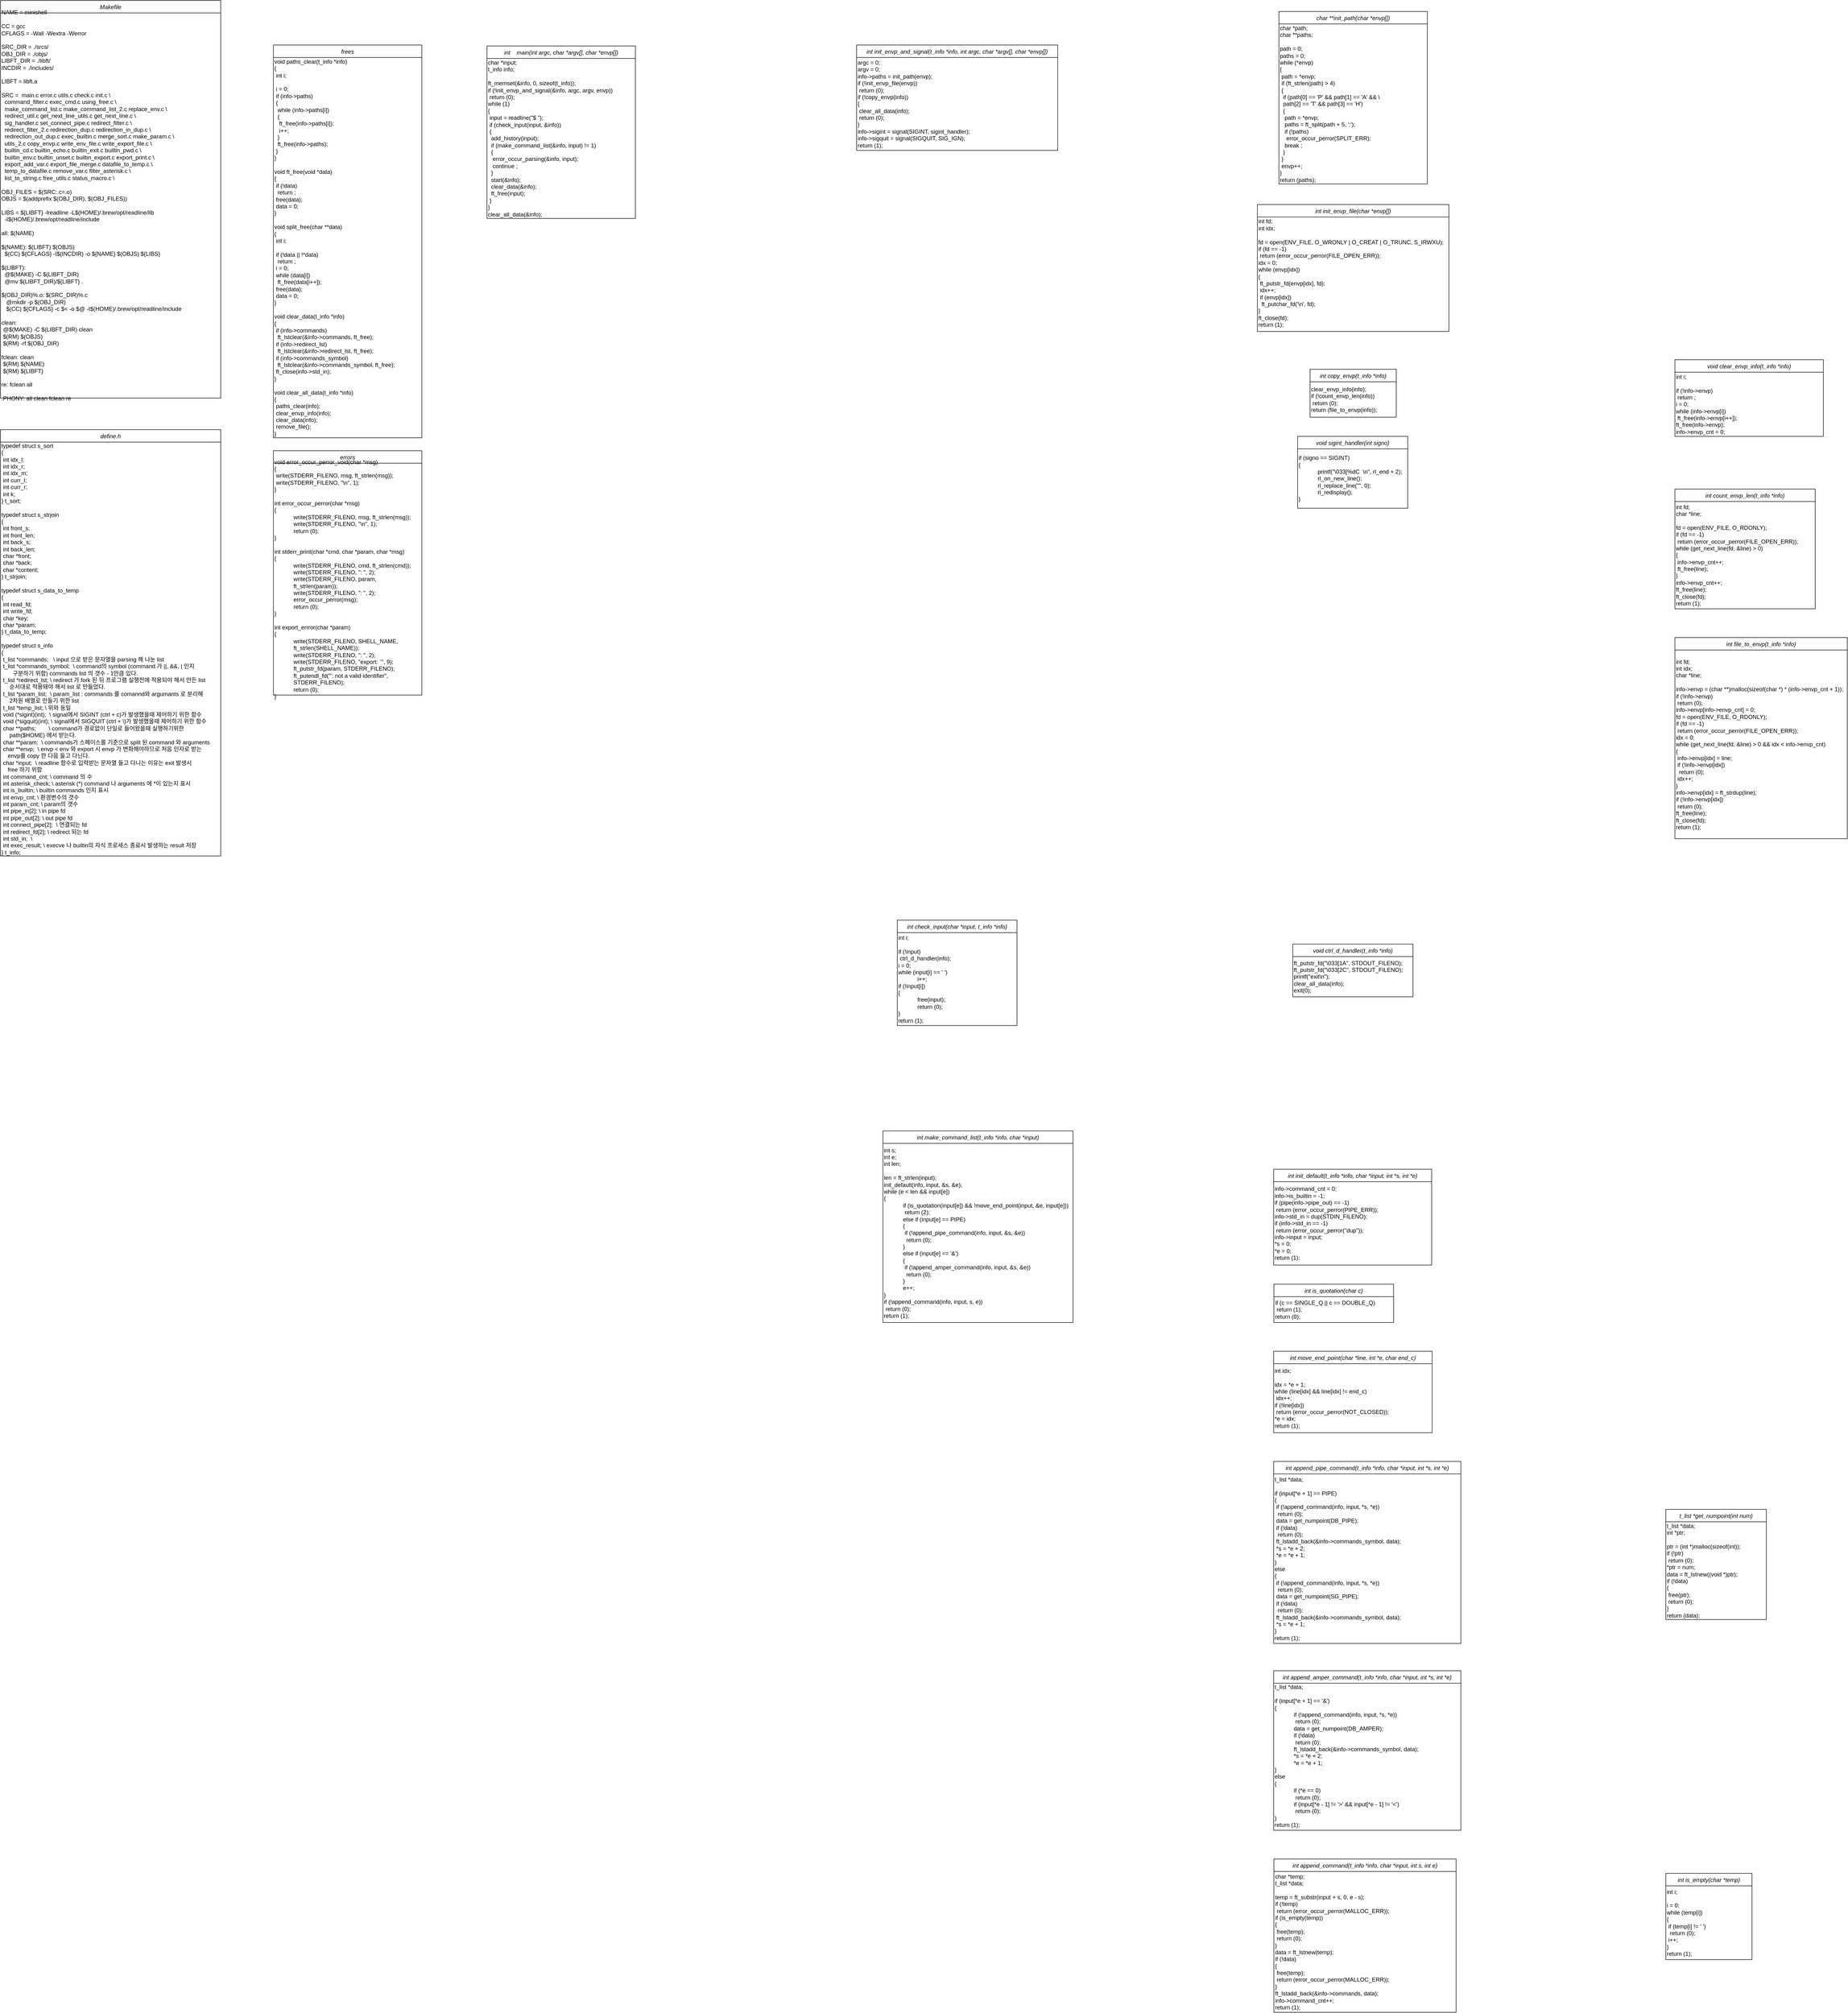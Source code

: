 <mxfile version="15.0.6" type="github">
  <diagram id="C5RBs43oDa-KdzZeNtuy" name="Page-1">
    <mxGraphModel dx="4393" dy="4093" grid="1" gridSize="10" guides="1" tooltips="1" connect="1" arrows="1" fold="1" page="1" pageScale="1" pageWidth="827" pageHeight="1169" math="0" shadow="0">
      <root>
        <mxCell id="WIyWlLk6GJQsqaUBKTNV-0" />
        <mxCell id="WIyWlLk6GJQsqaUBKTNV-1" parent="WIyWlLk6GJQsqaUBKTNV-0" />
        <mxCell id="zkfFHV4jXpPFQw0GAbJ--0" value="Makefile" style="swimlane;fontStyle=2;align=center;verticalAlign=top;childLayout=stackLayout;horizontal=1;startSize=26;horizontalStack=0;resizeParent=1;resizeLast=0;collapsible=1;marginBottom=0;rounded=0;shadow=0;strokeWidth=1;" parent="WIyWlLk6GJQsqaUBKTNV-1" vertex="1">
          <mxGeometry x="70" y="20" width="460" height="830" as="geometry">
            <mxRectangle x="230" y="140" width="160" height="26" as="alternateBounds" />
          </mxGeometry>
        </mxCell>
        <mxCell id="u2uQaywFyPR_KE_2P75B-1" value="&lt;div&gt;NAME&lt;span&gt;	&lt;/span&gt;= minishell&lt;/div&gt;&lt;div&gt;&lt;br&gt;&lt;/div&gt;&lt;div&gt;CC&lt;span&gt;		&lt;/span&gt;= gcc&lt;/div&gt;&lt;div&gt;CFLAGS&lt;span&gt;	&lt;/span&gt;= -Wall -Wextra -Werror&lt;/div&gt;&lt;div&gt;&lt;br&gt;&lt;/div&gt;&lt;div&gt;SRC_DIR&lt;span&gt;		&lt;/span&gt;= ./srcs/&lt;/div&gt;&lt;div&gt;OBJ_DIR&lt;span&gt;		&lt;/span&gt;= ./objs/&lt;/div&gt;&lt;div&gt;LIBFT_DIR&lt;span&gt;	&lt;/span&gt;= ./libft/&lt;/div&gt;&lt;div&gt;INCDIR&lt;span&gt;		&lt;/span&gt;= ./includes/&lt;/div&gt;&lt;div&gt;&lt;br&gt;&lt;/div&gt;&lt;div&gt;LIBFT = libft.a&lt;/div&gt;&lt;div&gt;&lt;br&gt;&lt;/div&gt;&lt;div&gt;SRC &lt;span&gt;	&lt;/span&gt;=&lt;span&gt;	&lt;span style=&quot;white-space: pre&quot;&gt;	&lt;/span&gt;&lt;/span&gt;main.c error.c utils.c check.c init.c \&lt;/div&gt;&lt;div&gt;&lt;span&gt;			&lt;/span&gt;&lt;span style=&quot;white-space: pre&quot;&gt;	&lt;span style=&quot;white-space: pre&quot;&gt;	&lt;/span&gt;&lt;/span&gt;command_filter.c exec_cmd.c using_free.c \&lt;/div&gt;&lt;div&gt;&lt;span&gt;			&lt;/span&gt;&lt;span style=&quot;white-space: pre&quot;&gt;	&lt;/span&gt;&lt;span style=&quot;white-space: pre&quot;&gt;	&lt;/span&gt;make_command_list.c make_command_list_2.c replace_env.c \&lt;/div&gt;&lt;div&gt;&lt;span&gt;			&lt;/span&gt;&lt;span style=&quot;white-space: pre&quot;&gt;	&lt;/span&gt;&lt;span style=&quot;white-space: pre&quot;&gt;	&lt;/span&gt;redirect_util.c get_next_line_utils.c get_next_line.c \&lt;/div&gt;&lt;div&gt;&lt;span&gt;			&lt;/span&gt;&lt;span style=&quot;white-space: pre&quot;&gt;	&lt;/span&gt;&lt;span style=&quot;white-space: pre&quot;&gt;	&lt;/span&gt;sig_handler.c set_connect_pipe.c redirect_filter.c \&lt;/div&gt;&lt;div&gt;&lt;span&gt;			&lt;/span&gt;&lt;span style=&quot;white-space: pre&quot;&gt;	&lt;/span&gt;&lt;span style=&quot;white-space: pre&quot;&gt;	&lt;/span&gt;redirect_filter_2.c redirection_dup.c redirection_in_dup.c \&lt;/div&gt;&lt;div&gt;&lt;span&gt;			&lt;/span&gt;&lt;span style=&quot;white-space: pre&quot;&gt;	&lt;/span&gt;&lt;span style=&quot;white-space: pre&quot;&gt;	&lt;/span&gt;redirection_out_dup.c exec_builtin.c merge_sort.c make_param.c \&lt;/div&gt;&lt;div&gt;&lt;span&gt;			&lt;/span&gt;&lt;span style=&quot;white-space: pre&quot;&gt;	&lt;/span&gt;&lt;span style=&quot;white-space: pre&quot;&gt;	&lt;/span&gt;utils_2.c copy_envp.c write_env_file.c write_export_file.c \&lt;/div&gt;&lt;div&gt;&lt;span&gt;			&lt;/span&gt;&lt;span style=&quot;white-space: pre&quot;&gt;	&lt;/span&gt;&lt;span style=&quot;white-space: pre&quot;&gt;	&lt;/span&gt;builtin_cd.c builtin_echo.c builtin_exit.c builtin_pwd.c \&lt;/div&gt;&lt;div&gt;&lt;span&gt;			&lt;/span&gt;&lt;span style=&quot;white-space: pre&quot;&gt;	&lt;/span&gt;&lt;span style=&quot;white-space: pre&quot;&gt;	&lt;/span&gt;builtin_env.c builtin_unset.c builtin_export.c export_print.c \&lt;/div&gt;&lt;div&gt;&lt;span&gt;			&lt;/span&gt;&lt;span style=&quot;white-space: pre&quot;&gt;	&lt;/span&gt;&lt;span style=&quot;white-space: pre&quot;&gt;	&lt;/span&gt;export_add_var.c export_file_merge.c datafile_to_temp.c \&lt;/div&gt;&lt;div&gt;&lt;span&gt;			&lt;/span&gt;&lt;span style=&quot;white-space: pre&quot;&gt;	&lt;/span&gt;&lt;span style=&quot;white-space: pre&quot;&gt;	&lt;/span&gt;temp_to_datafile.c remove_var.c filter_asterisk.c \&lt;/div&gt;&lt;div&gt;&lt;span&gt;			&lt;/span&gt;&lt;span style=&quot;white-space: pre&quot;&gt;	&lt;/span&gt;&lt;span style=&quot;white-space: pre&quot;&gt;	&lt;/span&gt;list_to_string.c free_utils.c status_macro.c \&lt;/div&gt;&lt;div&gt;&lt;br&gt;&lt;/div&gt;&lt;div&gt;OBJ_FILES = $(SRC:.c=.o)&lt;/div&gt;&lt;div&gt;OBJS&lt;span&gt;	&lt;/span&gt;= $(addprefix $(OBJ_DIR), $(OBJ_FILES))&lt;/div&gt;&lt;div&gt;&lt;br&gt;&lt;/div&gt;&lt;div&gt;LIBS&lt;span&gt;	&lt;/span&gt;= ${LIBFT} -lreadline -L$(HOME)/.brew/opt/readline/lib&lt;/div&gt;&lt;div&gt;&lt;span style=&quot;white-space: pre&quot;&gt;	&lt;/span&gt;&lt;span style=&quot;white-space: pre&quot;&gt;	&lt;/span&gt;-I$(HOME)/.brew/opt/readline/include&lt;/div&gt;&lt;div&gt;&lt;br&gt;&lt;/div&gt;&lt;div&gt;all:&lt;span&gt;		&lt;/span&gt;$(NAME)&lt;/div&gt;&lt;div&gt;&lt;br&gt;&lt;/div&gt;&lt;div&gt;$(NAME):&lt;span&gt;	&lt;/span&gt;$(LIBFT) $(OBJS)&lt;/div&gt;&lt;div&gt;&lt;span&gt;		&lt;/span&gt;&lt;span style=&quot;white-space: pre&quot;&gt;	&lt;/span&gt;&lt;span style=&quot;white-space: pre&quot;&gt;	&lt;/span&gt;$(CC) ${CFLAGS} -I$(INCDIR) -o ${NAME} $(OBJS) ${LIBS}&lt;/div&gt;&lt;div&gt;&lt;br&gt;&lt;/div&gt;&lt;div&gt;$(LIBFT):&lt;/div&gt;&lt;div&gt;&lt;span&gt;	&lt;/span&gt;&lt;span style=&quot;white-space: pre&quot;&gt;	&lt;/span&gt;&lt;span style=&quot;white-space: pre&quot;&gt;	&lt;/span&gt;@$(MAKE) -C $(LIBFT_DIR)&lt;/div&gt;&lt;div&gt;&lt;span&gt;	&lt;/span&gt;&lt;span style=&quot;white-space: pre&quot;&gt;	&lt;/span&gt;&lt;span style=&quot;white-space: pre&quot;&gt;	&lt;/span&gt;@mv $(LIBFT_DIR)/${LIBFT} .&lt;/div&gt;&lt;div&gt;&lt;br&gt;&lt;/div&gt;&lt;div&gt;$(OBJ_DIR)%.o: $(SRC_DIR)%.c&lt;/div&gt;&lt;div&gt;&lt;span&gt;	&lt;/span&gt;&lt;span style=&quot;white-space: pre&quot;&gt;	&lt;/span&gt;&lt;span style=&quot;white-space: pre&quot;&gt;	&lt;/span&gt;&lt;span style=&quot;white-space: pre&quot;&gt;	&lt;/span&gt;@mkdir -p $(OBJ_DIR)&lt;/div&gt;&lt;div&gt;&lt;span&gt;	&lt;/span&gt;&lt;span style=&quot;white-space: pre&quot;&gt;	&lt;/span&gt;&lt;span style=&quot;white-space: pre&quot;&gt;	&lt;/span&gt;&lt;span style=&quot;white-space: pre&quot;&gt;	&lt;/span&gt;$(CC) ${CFLAGS} -c $&amp;lt; -o $@ -I$(HOME)/.brew/opt/readline/include&lt;/div&gt;&lt;div&gt;&lt;br&gt;&lt;/div&gt;&lt;div&gt;clean:&lt;/div&gt;&lt;div&gt;&lt;span&gt;	&lt;/span&gt;&lt;span style=&quot;white-space: pre&quot;&gt;	&lt;/span&gt;@$(MAKE) -C $(LIBFT_DIR) clean&lt;/div&gt;&lt;div&gt;&lt;span&gt;	&lt;/span&gt;&lt;span style=&quot;white-space: pre&quot;&gt;	&lt;/span&gt;$(RM) $(OBJS)&lt;/div&gt;&lt;div&gt;&lt;span&gt;	&lt;/span&gt;&lt;span style=&quot;white-space: pre&quot;&gt;	&lt;/span&gt;$(RM) -rf $(OBJ_DIR)&lt;/div&gt;&lt;div&gt;&lt;br&gt;&lt;/div&gt;&lt;div&gt;fclean:&lt;span&gt;	&lt;/span&gt;clean&lt;/div&gt;&lt;div&gt;&lt;span&gt;		&lt;/span&gt;&lt;span style=&quot;white-space: pre&quot;&gt;	&lt;/span&gt;$(RM) $(NAME)&lt;/div&gt;&lt;div&gt;&lt;span&gt;		&lt;/span&gt;&lt;span style=&quot;white-space: pre&quot;&gt;	&lt;/span&gt;$(RM) ${LIBFT}&lt;/div&gt;&lt;div&gt;&lt;br&gt;&lt;/div&gt;&lt;div&gt;re: fclean all&lt;/div&gt;&lt;div&gt;&lt;br&gt;&lt;/div&gt;&lt;div&gt;.PHONY:&lt;span&gt;	&lt;/span&gt;all clean fclean re&lt;/div&gt;" style="text;html=1;strokeColor=none;fillColor=none;align=left;verticalAlign=middle;whiteSpace=wrap;rounded=0;" vertex="1" parent="zkfFHV4jXpPFQw0GAbJ--0">
          <mxGeometry y="26" width="460" height="804" as="geometry" />
        </mxCell>
        <mxCell id="u2uQaywFyPR_KE_2P75B-2" value="define.h" style="swimlane;fontStyle=2;align=center;verticalAlign=top;childLayout=stackLayout;horizontal=1;startSize=26;horizontalStack=0;resizeParent=1;resizeLast=0;collapsible=1;marginBottom=0;rounded=0;shadow=0;strokeWidth=1;" vertex="1" parent="WIyWlLk6GJQsqaUBKTNV-1">
          <mxGeometry x="70" y="916" width="460" height="890" as="geometry">
            <mxRectangle x="230" y="140" width="160" height="26" as="alternateBounds" />
          </mxGeometry>
        </mxCell>
        <mxCell id="u2uQaywFyPR_KE_2P75B-3" value="&lt;div&gt;typedef struct s_sort&lt;/div&gt;&lt;div&gt;{&lt;/div&gt;&lt;div&gt;&lt;span&gt;	&lt;/span&gt;&lt;span style=&quot;white-space: pre&quot;&gt;	&lt;/span&gt;int&lt;span&gt;		&lt;/span&gt;idx_l;&lt;/div&gt;&lt;div&gt;&lt;span&gt;	&lt;/span&gt;&lt;span style=&quot;white-space: pre&quot;&gt;	&lt;/span&gt;int&lt;span&gt;		&lt;/span&gt;idx_r;&lt;/div&gt;&lt;div&gt;&lt;span&gt;	&lt;/span&gt;&lt;span style=&quot;white-space: pre&quot;&gt;	&lt;/span&gt;int&lt;span&gt;		&lt;/span&gt;idx_m;&lt;/div&gt;&lt;div&gt;&lt;span&gt;	&lt;/span&gt;&lt;span style=&quot;white-space: pre&quot;&gt;	&lt;/span&gt;int&lt;span&gt;		&lt;/span&gt;curr_l;&lt;/div&gt;&lt;div&gt;&lt;span&gt;	&lt;/span&gt;&lt;span style=&quot;white-space: pre&quot;&gt;	&lt;/span&gt;int&lt;span&gt;		&lt;/span&gt;curr_r;&lt;/div&gt;&lt;div&gt;&lt;span&gt;	&lt;/span&gt;&lt;span style=&quot;white-space: pre&quot;&gt;	&lt;/span&gt;int&lt;span&gt;		&lt;/span&gt;k;&lt;/div&gt;&lt;div&gt;}&lt;span&gt;				&lt;/span&gt;t_sort;&lt;/div&gt;&lt;div&gt;&lt;br&gt;&lt;/div&gt;&lt;div&gt;typedef struct s_strjoin&lt;/div&gt;&lt;div&gt;{&lt;/div&gt;&lt;div&gt;&lt;span&gt;	&lt;/span&gt;&lt;span style=&quot;white-space: pre&quot;&gt;	&lt;/span&gt;int&lt;span&gt;		&lt;/span&gt;front_s;&lt;/div&gt;&lt;div&gt;&lt;span&gt;	&lt;/span&gt;&lt;span style=&quot;white-space: pre&quot;&gt;	&lt;/span&gt;int&lt;span&gt;		&lt;/span&gt;front_len;&lt;/div&gt;&lt;div&gt;&lt;span&gt;	&lt;/span&gt;&lt;span style=&quot;white-space: pre&quot;&gt;	&lt;/span&gt;int&lt;span&gt;		&lt;/span&gt;back_s;&lt;/div&gt;&lt;div&gt;&lt;span&gt;	&lt;/span&gt;&lt;span style=&quot;white-space: pre&quot;&gt;	&lt;/span&gt;int&lt;span&gt;		&lt;/span&gt;back_len;&lt;/div&gt;&lt;div&gt;&lt;span&gt;	&lt;/span&gt;&lt;span style=&quot;white-space: pre&quot;&gt;	&lt;/span&gt;char&lt;span&gt;	&lt;/span&gt;*front;&lt;/div&gt;&lt;div&gt;&lt;span&gt;	&lt;/span&gt;&lt;span style=&quot;white-space: pre&quot;&gt;	&lt;/span&gt;char&lt;span&gt;	&lt;/span&gt;*back;&lt;/div&gt;&lt;div&gt;&lt;span&gt;	&lt;/span&gt;&lt;span style=&quot;white-space: pre&quot;&gt;	&lt;/span&gt;char&lt;span&gt;	&lt;/span&gt;*content;&lt;/div&gt;&lt;div&gt;}&lt;span&gt;				&lt;/span&gt;t_strjoin;&lt;/div&gt;&lt;div&gt;&lt;br&gt;&lt;/div&gt;&lt;div&gt;typedef struct s_data_to_temp&lt;/div&gt;&lt;div&gt;{&lt;/div&gt;&lt;div&gt;&lt;span&gt;	&lt;/span&gt;&lt;span style=&quot;white-space: pre&quot;&gt;	&lt;/span&gt;int&lt;span&gt;		&lt;/span&gt;read_fd;&lt;/div&gt;&lt;div&gt;&lt;span&gt;	&lt;/span&gt;&lt;span style=&quot;white-space: pre&quot;&gt;	&lt;/span&gt;int&lt;span&gt;		&lt;/span&gt;write_fd;&lt;/div&gt;&lt;div&gt;&lt;span&gt;	&lt;/span&gt;&lt;span style=&quot;white-space: pre&quot;&gt;	&lt;/span&gt;char&lt;span&gt;	&lt;/span&gt;*key;&lt;/div&gt;&lt;div&gt;&lt;span&gt;	&lt;/span&gt;&lt;span style=&quot;white-space: pre&quot;&gt;	&lt;/span&gt;char&lt;span&gt;	&lt;/span&gt;*param;&lt;/div&gt;&lt;div&gt;}&lt;span&gt;				&lt;/span&gt;t_data_to_temp;&lt;/div&gt;&lt;div&gt;&lt;br&gt;&lt;/div&gt;&lt;div&gt;typedef struct s_info&lt;/div&gt;&lt;div&gt;{&lt;/div&gt;&lt;div&gt;&lt;span&gt;	&lt;/span&gt;&lt;span style=&quot;white-space: pre&quot;&gt;	&lt;/span&gt;t_list&lt;span&gt;	&lt;/span&gt;*commands;&amp;nbsp; &amp;nbsp;\\ input 으로 받은 문자열을 parsing 해 나눈 list&amp;nbsp;&lt;/div&gt;&lt;div&gt;&lt;span style=&quot;white-space: pre&quot;&gt;	&lt;/span&gt;&lt;span&gt;t_list&lt;/span&gt;&lt;span&gt;	&lt;/span&gt;&lt;span&gt;*commands_symbol;&amp;nbsp; \\ command의 symbol (command 가 ||, &amp;amp;&amp;amp;, | 인지&amp;nbsp;&lt;/span&gt;&lt;/div&gt;&lt;div&gt;&lt;span&gt;&lt;span style=&quot;white-space: pre&quot;&gt;	&lt;/span&gt;&lt;span style=&quot;white-space: pre&quot;&gt;	&lt;/span&gt;&lt;span style=&quot;white-space: pre&quot;&gt;	&lt;/span&gt;&lt;span style=&quot;white-space: pre&quot;&gt;	&lt;/span&gt;&lt;span style=&quot;white-space: pre&quot;&gt;	&lt;/span&gt;&lt;span style=&quot;white-space: pre&quot;&gt;	&lt;/span&gt;&lt;span style=&quot;white-space: pre&quot;&gt;	&lt;/span&gt;구분하기 위함)&amp;nbsp;&lt;/span&gt;&lt;span&gt;commands list 의 갯수 - 1만큼 있다.&lt;/span&gt;&lt;/div&gt;&lt;div&gt;&lt;span&gt;	&lt;/span&gt;&lt;span style=&quot;white-space: pre&quot;&gt;	&lt;/span&gt;t_list&lt;span&gt;	&lt;/span&gt;*redirect_lst; \\ redirect 가 fork 된 뒤 프로그램 실행전에 적용되야 해서 만든 list&lt;/div&gt;&lt;div&gt;&lt;span style=&quot;white-space: pre&quot;&gt;	&lt;/span&gt;&lt;span style=&quot;white-space: pre&quot;&gt;	&lt;/span&gt;&lt;span style=&quot;white-space: pre&quot;&gt;	&lt;/span&gt;&lt;span style=&quot;white-space: pre&quot;&gt;	&lt;/span&gt;&lt;span style=&quot;white-space: pre&quot;&gt;	&lt;/span&gt;순서대로 적용돼야 해서 list 로 만들었다.&lt;br&gt;&lt;/div&gt;&lt;div&gt;&lt;span&gt;	&lt;/span&gt;&lt;span style=&quot;white-space: pre&quot;&gt;	&lt;/span&gt;t_list&lt;span&gt;	&lt;/span&gt;*param_list;&amp;nbsp; \\ param_list : commands 를 comannd와 argumants 로 분리해&lt;/div&gt;&lt;div&gt;&lt;span style=&quot;white-space: pre&quot;&gt;	&lt;/span&gt;&lt;span style=&quot;white-space: pre&quot;&gt;	&lt;/span&gt;&lt;span style=&quot;white-space: pre&quot;&gt;	&lt;/span&gt;&lt;span style=&quot;white-space: pre&quot;&gt;	&lt;/span&gt;&lt;span style=&quot;white-space: pre&quot;&gt;	&lt;/span&gt;2차원 배열로 만들기 위한 list&lt;br&gt;&lt;/div&gt;&lt;div&gt;&lt;span&gt;	&lt;/span&gt;&lt;span style=&quot;white-space: pre&quot;&gt;	&lt;/span&gt;t_list&lt;span&gt;	&lt;/span&gt;*temp_list; \\ 위와 동일&lt;/div&gt;&lt;div&gt;&lt;span&gt;	&lt;/span&gt;&lt;span style=&quot;white-space: pre&quot;&gt;	&lt;/span&gt;void&lt;span&gt;	&lt;/span&gt;(*sigint)(int);&amp;nbsp; \\ signal에서 SIGINT (ctrl + c)가 발생했을때 제어하기 위한 함수&lt;/div&gt;&lt;div&gt;&lt;span&gt;	&lt;/span&gt;&lt;span style=&quot;white-space: pre&quot;&gt;	&lt;/span&gt;void&lt;span&gt;	&lt;/span&gt;(*sigquit)(int); \\ signal에서 SIGQUIT (ctrl + \)가 발생했을때 제어하기 위한 함수&lt;/div&gt;&lt;div&gt;&lt;span&gt;	&lt;/span&gt;&lt;span style=&quot;white-space: pre&quot;&gt;	&lt;/span&gt;char&lt;span&gt;	&lt;/span&gt;**paths;&amp;nbsp; &amp;nbsp; &amp;nbsp; &amp;nbsp; \\ command가 경로없이 단일로 들어왔을때 실행하기위한 &lt;span style=&quot;white-space: pre&quot;&gt;	&lt;/span&gt;&lt;span style=&quot;white-space: pre&quot;&gt;	&lt;/span&gt;&lt;span style=&quot;white-space: pre&quot;&gt;	&lt;/span&gt;&lt;span style=&quot;white-space: pre&quot;&gt;	&lt;/span&gt;&lt;span style=&quot;white-space: pre&quot;&gt;	&lt;/span&gt;path($HOME) 에서 받는다.&lt;/div&gt;&lt;div&gt;&lt;span&gt;	&lt;/span&gt;&lt;span style=&quot;white-space: pre&quot;&gt;	&lt;/span&gt;char&lt;span&gt;	&lt;/span&gt;**param;&amp;nbsp; \\ commands가 스페이스를 기준으로 split 된 command 와 arguments&lt;/div&gt;&lt;div&gt;&lt;span&gt;	&lt;/span&gt;&lt;span style=&quot;white-space: pre&quot;&gt;	&lt;/span&gt;char&lt;span&gt;	&lt;/span&gt;**envp;&amp;nbsp; \\ envp &amp;lt; env 와 export 시 envp 가 변화해야하므로 처음 인자로 받는 &lt;span style=&quot;white-space: pre&quot;&gt;	&lt;/span&gt;&lt;span style=&quot;white-space: pre&quot;&gt;	&lt;/span&gt;&lt;span style=&quot;white-space: pre&quot;&gt;	&lt;/span&gt;&lt;span style=&quot;white-space: pre&quot;&gt;	&lt;/span&gt;envp를 copy 한 다음 들고 다닌다.&lt;/div&gt;&lt;div&gt;&lt;span&gt;	&lt;/span&gt;&lt;span style=&quot;white-space: pre&quot;&gt;	&lt;/span&gt;char&lt;span&gt;	&lt;/span&gt;*input;&amp;nbsp; \\ readline 함수로 입력받는 문자열 들고 다니는 이유는 exit 발생시&lt;/div&gt;&lt;div&gt;&lt;span style=&quot;white-space: pre&quot;&gt;	&lt;/span&gt;&lt;span style=&quot;white-space: pre&quot;&gt;	&lt;/span&gt;&lt;span style=&quot;white-space: pre&quot;&gt;	&lt;/span&gt;&lt;span style=&quot;white-space: pre&quot;&gt;	&lt;/span&gt;free&amp;nbsp;&lt;span&gt;하기 위함&lt;/span&gt;&lt;/div&gt;&lt;div&gt;&lt;span&gt;	&lt;/span&gt;&lt;span style=&quot;white-space: pre&quot;&gt;	&lt;/span&gt;int&lt;span&gt;		&lt;/span&gt;command_cnt; \\ command 의 수&lt;/div&gt;&lt;div&gt;&lt;span&gt;	&lt;/span&gt;&lt;span style=&quot;white-space: pre&quot;&gt;	&lt;/span&gt;int&lt;span&gt;		&lt;/span&gt;asterisk_check;&lt;span style=&quot;white-space: pre&quot;&gt;	&lt;/span&gt;\\ asterisk (*) command 나 arguments 에 *이 있는지 표시&lt;/div&gt;&lt;div&gt;&lt;span&gt;	&lt;/span&gt;&lt;span style=&quot;white-space: pre&quot;&gt;	&lt;/span&gt;int&lt;span&gt;		&lt;/span&gt;is_builtin; \\ builtin commands 인지 표시&lt;/div&gt;&lt;div&gt;&lt;span&gt;	&lt;/span&gt;&lt;span style=&quot;white-space: pre&quot;&gt;	&lt;/span&gt;int&lt;span&gt;		&lt;/span&gt;envp_cnt; \\ 환경변수의 갯수&lt;/div&gt;&lt;div&gt;&lt;span&gt;	&lt;/span&gt;&lt;span style=&quot;white-space: pre&quot;&gt;	&lt;/span&gt;int&lt;span&gt;		&lt;/span&gt;param_cnt; \\ param의 갯수&lt;/div&gt;&lt;div&gt;&lt;span&gt;	&lt;/span&gt;&lt;span style=&quot;white-space: pre&quot;&gt;	&lt;/span&gt;int&lt;span&gt;		&lt;/span&gt;pipe_in[2]; \\ in pipe fd&lt;/div&gt;&lt;div&gt;&lt;span&gt;	&lt;/span&gt;&lt;span style=&quot;white-space: pre&quot;&gt;	&lt;/span&gt;int&lt;span&gt;		&lt;/span&gt;pipe_out[2]; \\ out pipe fd&lt;/div&gt;&lt;div&gt;&lt;span&gt;	&lt;/span&gt;&lt;span style=&quot;white-space: pre&quot;&gt;	&lt;/span&gt;int&lt;span&gt;		&lt;/span&gt;connect_pipe[2];&amp;nbsp; \\ 연결되는 fd&lt;/div&gt;&lt;div&gt;&lt;span&gt;	&lt;/span&gt;&lt;span style=&quot;white-space: pre&quot;&gt;	&lt;/span&gt;int&lt;span&gt;		&lt;/span&gt;redirect_fd[2]; \\ redirect 되는 fd&lt;/div&gt;&lt;div&gt;&lt;span&gt;	&lt;/span&gt;&lt;span style=&quot;white-space: pre&quot;&gt;	&lt;/span&gt;int&lt;span&gt;		&lt;/span&gt;std_in;&amp;nbsp; \\&lt;/div&gt;&lt;div&gt;&lt;span&gt;	&lt;/span&gt;&lt;span style=&quot;white-space: pre&quot;&gt;	&lt;/span&gt;int&lt;span&gt;		&lt;/span&gt;exec_result; \\ execve 나 builtin의 자식 프로세스 종료시 발생하는 result 저장&lt;/div&gt;&lt;div&gt;}&lt;span&gt;				&lt;/span&gt;t_info;&lt;/div&gt;" style="text;html=1;strokeColor=none;fillColor=none;align=left;verticalAlign=middle;whiteSpace=wrap;rounded=0;" vertex="1" parent="u2uQaywFyPR_KE_2P75B-2">
          <mxGeometry y="26" width="460" height="864" as="geometry" />
        </mxCell>
        <mxCell id="u2uQaywFyPR_KE_2P75B-4" value="int    main(int argc, char *argv[], char *envp[])" style="swimlane;fontStyle=2;align=center;verticalAlign=top;childLayout=stackLayout;horizontal=1;startSize=26;horizontalStack=0;resizeParent=1;resizeLast=0;collapsible=1;marginBottom=0;rounded=0;shadow=0;strokeWidth=1;" vertex="1" parent="WIyWlLk6GJQsqaUBKTNV-1">
          <mxGeometry x="1086" y="115" width="310" height="360" as="geometry">
            <mxRectangle x="230" y="140" width="160" height="26" as="alternateBounds" />
          </mxGeometry>
        </mxCell>
        <mxCell id="u2uQaywFyPR_KE_2P75B-5" value="&lt;div&gt;char&lt;span&gt;	&lt;/span&gt;*input;&lt;/div&gt;&lt;div&gt;&lt;span&gt;	&lt;/span&gt;t_info&lt;span&gt;	&lt;/span&gt;info;&lt;/div&gt;&lt;div&gt;&lt;br&gt;&lt;/div&gt;&lt;div&gt;&lt;span&gt;	&lt;/span&gt;ft_memset(&amp;amp;info, 0, sizeof(t_info));&lt;/div&gt;&lt;div&gt;&lt;span&gt;	&lt;/span&gt;if (!init_envp_and_signal(&amp;amp;info, argc, argv, envp))&lt;/div&gt;&lt;div&gt;&lt;span&gt;		&lt;/span&gt;&lt;span style=&quot;white-space: pre&quot;&gt;	&lt;/span&gt;return (0);&lt;/div&gt;&lt;div&gt;&lt;span&gt;	&lt;/span&gt;while (1)&lt;/div&gt;&lt;div&gt;&lt;span&gt;	&lt;/span&gt;{&lt;/div&gt;&lt;div&gt;&lt;span&gt;		&lt;/span&gt;&lt;span style=&quot;white-space: pre&quot;&gt;	&lt;/span&gt;input = readline(&quot;$ &quot;);&lt;/div&gt;&lt;div&gt;&lt;span&gt;		&lt;/span&gt;&lt;span style=&quot;white-space: pre&quot;&gt;	&lt;/span&gt;if (check_input(input, &amp;amp;info))&lt;/div&gt;&lt;div&gt;&lt;span&gt;		&lt;/span&gt;&lt;span style=&quot;white-space: pre&quot;&gt;	&lt;/span&gt;{&lt;/div&gt;&lt;div&gt;&lt;span&gt;			&lt;/span&gt;&lt;span style=&quot;white-space: pre&quot;&gt;	&lt;/span&gt;&lt;span style=&quot;white-space: pre&quot;&gt;	&lt;/span&gt;add_history(input);&lt;/div&gt;&lt;div&gt;&lt;span&gt;			&lt;/span&gt;&lt;span style=&quot;white-space: pre&quot;&gt;	&lt;span style=&quot;white-space: pre&quot;&gt;	&lt;/span&gt;&lt;/span&gt;if (make_command_list(&amp;amp;info, input) != 1)&lt;/div&gt;&lt;div&gt;&lt;span&gt;			&lt;/span&gt;&lt;span style=&quot;white-space: pre&quot;&gt;	&lt;/span&gt;&lt;span style=&quot;white-space: pre&quot;&gt;	&lt;/span&gt;{&lt;/div&gt;&lt;div&gt;&lt;span&gt;				&lt;/span&gt;&lt;span style=&quot;white-space: pre&quot;&gt;	&lt;/span&gt;&lt;span style=&quot;white-space: pre&quot;&gt;	&lt;/span&gt;&lt;span style=&quot;white-space: pre&quot;&gt;	&lt;/span&gt;error_occur_parsing(&amp;amp;info, input);&lt;/div&gt;&lt;div&gt;&lt;span&gt;				&lt;/span&gt;&lt;span style=&quot;white-space: pre&quot;&gt;	&lt;/span&gt;&lt;span style=&quot;white-space: pre&quot;&gt;	&lt;/span&gt;&lt;span style=&quot;white-space: pre&quot;&gt;	&lt;/span&gt;continue ;&lt;/div&gt;&lt;div&gt;&lt;span&gt;			&lt;/span&gt;&lt;span style=&quot;white-space: pre&quot;&gt;	&lt;/span&gt;&lt;span style=&quot;white-space: pre&quot;&gt;	&lt;/span&gt;}&lt;/div&gt;&lt;div&gt;&lt;span&gt;			&lt;/span&gt;&lt;span style=&quot;white-space: pre&quot;&gt;	&lt;/span&gt;&lt;span style=&quot;white-space: pre&quot;&gt;	&lt;/span&gt;start(&amp;amp;info);&lt;/div&gt;&lt;div&gt;&lt;span&gt;			&lt;/span&gt;&lt;span style=&quot;white-space: pre&quot;&gt;	&lt;/span&gt;&lt;span style=&quot;white-space: pre&quot;&gt;	&lt;/span&gt;clear_data(&amp;amp;info);&lt;/div&gt;&lt;div&gt;&lt;span&gt;			&lt;/span&gt;&lt;span style=&quot;white-space: pre&quot;&gt;	&lt;/span&gt;&lt;span style=&quot;white-space: pre&quot;&gt;	&lt;/span&gt;ft_free(input);&lt;/div&gt;&lt;div&gt;&lt;span&gt;		&lt;/span&gt;&lt;span style=&quot;white-space: pre&quot;&gt;	&lt;/span&gt;}&lt;/div&gt;&lt;div&gt;&lt;span&gt;	&lt;/span&gt;}&lt;/div&gt;&lt;div&gt;&lt;span&gt;	&lt;/span&gt;clear_all_data(&amp;amp;info);&lt;/div&gt;" style="text;html=1;strokeColor=none;fillColor=none;align=left;verticalAlign=middle;whiteSpace=wrap;rounded=0;" vertex="1" parent="u2uQaywFyPR_KE_2P75B-4">
          <mxGeometry y="26" width="310" height="334" as="geometry" />
        </mxCell>
        <mxCell id="u2uQaywFyPR_KE_2P75B-6" value="int	init_envp_and_signal(t_info *info, int argc, char *argv[], char *envp[])" style="swimlane;fontStyle=2;align=center;verticalAlign=top;childLayout=stackLayout;horizontal=1;startSize=26;horizontalStack=0;resizeParent=1;resizeLast=0;collapsible=1;marginBottom=0;rounded=0;shadow=0;strokeWidth=1;" vertex="1" parent="WIyWlLk6GJQsqaUBKTNV-1">
          <mxGeometry x="1858" y="113" width="420" height="220" as="geometry">
            <mxRectangle x="230" y="140" width="160" height="26" as="alternateBounds" />
          </mxGeometry>
        </mxCell>
        <mxCell id="u2uQaywFyPR_KE_2P75B-7" value="&lt;div&gt;argc = 0;&lt;/div&gt;&lt;div&gt;&lt;span&gt;	&lt;/span&gt;argv = 0;&lt;/div&gt;&lt;div&gt;&lt;span&gt;	&lt;/span&gt;info-&amp;gt;paths = init_path(envp);&lt;/div&gt;&lt;div&gt;&lt;span&gt;	&lt;/span&gt;if (!init_envp_file(envp))&lt;/div&gt;&lt;div&gt;&lt;span&gt;		&lt;/span&gt;&lt;span style=&quot;white-space: pre&quot;&gt;	&lt;/span&gt;return (0);&lt;/div&gt;&lt;div&gt;&lt;span&gt;	&lt;/span&gt;if (!copy_envp(info))&lt;/div&gt;&lt;div&gt;&lt;span&gt;	&lt;/span&gt;{&lt;/div&gt;&lt;div&gt;&lt;span&gt;		&lt;/span&gt;&lt;span style=&quot;white-space: pre&quot;&gt;	&lt;/span&gt;clear_all_data(info);&lt;/div&gt;&lt;div&gt;&lt;span&gt;		&lt;/span&gt;&lt;span style=&quot;white-space: pre&quot;&gt;	&lt;/span&gt;return (0);&lt;/div&gt;&lt;div&gt;&lt;span&gt;	&lt;/span&gt;}&lt;/div&gt;&lt;div&gt;&lt;span&gt;	&lt;/span&gt;info-&amp;gt;sigint = signal(SIGINT, sigint_handler);&lt;/div&gt;&lt;div&gt;&lt;span&gt;	&lt;/span&gt;info-&amp;gt;sigquit = signal(SIGQUIT, SIG_IGN);&lt;/div&gt;&lt;div&gt;&lt;span&gt;	&lt;/span&gt;return (1);&lt;/div&gt;" style="text;html=1;strokeColor=none;fillColor=none;align=left;verticalAlign=middle;whiteSpace=wrap;rounded=0;" vertex="1" parent="u2uQaywFyPR_KE_2P75B-6">
          <mxGeometry y="26" width="420" height="194" as="geometry" />
        </mxCell>
        <mxCell id="u2uQaywFyPR_KE_2P75B-8" value="char	**init_path(char *envp[])" style="swimlane;fontStyle=2;align=center;verticalAlign=top;childLayout=stackLayout;horizontal=1;startSize=26;horizontalStack=0;resizeParent=1;resizeLast=0;collapsible=1;marginBottom=0;rounded=0;shadow=0;strokeWidth=1;" vertex="1" parent="WIyWlLk6GJQsqaUBKTNV-1">
          <mxGeometry x="2740" y="43" width="310" height="360" as="geometry">
            <mxRectangle x="230" y="140" width="160" height="26" as="alternateBounds" />
          </mxGeometry>
        </mxCell>
        <mxCell id="u2uQaywFyPR_KE_2P75B-9" value="&lt;div&gt;char&lt;span&gt;	&lt;/span&gt;*path;&lt;/div&gt;&lt;div&gt;&lt;span&gt;	&lt;/span&gt;char&lt;span&gt;	&lt;/span&gt;**paths;&lt;/div&gt;&lt;div&gt;&lt;br&gt;&lt;/div&gt;&lt;div&gt;&lt;span&gt;	&lt;/span&gt;path = 0;&lt;/div&gt;&lt;div&gt;&lt;span&gt;	&lt;/span&gt;paths = 0;&lt;/div&gt;&lt;div&gt;&lt;span&gt;	&lt;/span&gt;while (*envp)&lt;/div&gt;&lt;div&gt;&lt;span&gt;	&lt;/span&gt;{&lt;/div&gt;&lt;div&gt;&lt;span&gt;		&lt;/span&gt;&lt;span style=&quot;white-space: pre&quot;&gt;	&lt;/span&gt;path = *envp;&lt;/div&gt;&lt;div&gt;&lt;span&gt;		&lt;/span&gt;&lt;span style=&quot;white-space: pre&quot;&gt;	&lt;/span&gt;if (ft_strlen(path) &amp;gt; 4)&lt;/div&gt;&lt;div&gt;&lt;span&gt;		&lt;/span&gt;&lt;span style=&quot;white-space: pre&quot;&gt;	&lt;/span&gt;{&lt;/div&gt;&lt;div&gt;&lt;span&gt;			&lt;/span&gt;&lt;span style=&quot;white-space: pre&quot;&gt;	&lt;/span&gt;&lt;span style=&quot;white-space: pre&quot;&gt;	&lt;/span&gt;if (path[0] == &#39;P&#39; &amp;amp;&amp;amp; path[1] == &#39;A&#39; &amp;amp;&amp;amp; \&lt;/div&gt;&lt;div&gt;&lt;span&gt;					&lt;/span&gt;&lt;span style=&quot;white-space: pre&quot;&gt;	&lt;/span&gt;&lt;span style=&quot;white-space: pre&quot;&gt;	&lt;/span&gt;path[2] == &#39;T&#39; &amp;amp;&amp;amp; path[3] == &#39;H&#39;)&lt;/div&gt;&lt;div&gt;&lt;span&gt;			&lt;/span&gt;&lt;span style=&quot;white-space: pre&quot;&gt;	&lt;/span&gt;&lt;span style=&quot;white-space: pre&quot;&gt;	&lt;/span&gt;{&lt;/div&gt;&lt;div&gt;&lt;span&gt;				&lt;/span&gt;&lt;span style=&quot;white-space: pre&quot;&gt;	&lt;/span&gt;&lt;span style=&quot;white-space: pre&quot;&gt;	&lt;/span&gt;&lt;span style=&quot;white-space: pre&quot;&gt;	&lt;/span&gt;path = *envp;&lt;/div&gt;&lt;div&gt;&lt;span&gt;				&lt;/span&gt;&lt;span style=&quot;white-space: pre&quot;&gt;	&lt;/span&gt;&lt;span style=&quot;white-space: pre&quot;&gt;	&lt;/span&gt;&lt;span style=&quot;white-space: pre&quot;&gt;	&lt;/span&gt;paths = ft_split(path + 5, &#39;:&#39;);&lt;/div&gt;&lt;div&gt;&lt;span&gt;				&lt;/span&gt;&lt;span style=&quot;white-space: pre&quot;&gt;	&lt;/span&gt;&lt;span style=&quot;white-space: pre&quot;&gt;	&lt;/span&gt;&lt;span style=&quot;white-space: pre&quot;&gt;	&lt;/span&gt;if (!paths)&lt;/div&gt;&lt;div&gt;&lt;span&gt;					&lt;/span&gt;&lt;span style=&quot;white-space: pre&quot;&gt;	&lt;/span&gt;&lt;span style=&quot;white-space: pre&quot;&gt;	&lt;/span&gt;&lt;span style=&quot;white-space: pre&quot;&gt;	&lt;/span&gt;&lt;span style=&quot;white-space: pre&quot;&gt;	&lt;/span&gt;error_occur_perror(SPLIT_ERR);&lt;/div&gt;&lt;div&gt;&lt;span&gt;				&lt;/span&gt;&lt;span style=&quot;white-space: pre&quot;&gt;	&lt;/span&gt;&lt;span style=&quot;white-space: pre&quot;&gt;	&lt;/span&gt;&lt;span style=&quot;white-space: pre&quot;&gt;	&lt;/span&gt;break ;&lt;/div&gt;&lt;div&gt;&lt;span&gt;			&lt;/span&gt;&lt;span style=&quot;white-space: pre&quot;&gt;	&lt;/span&gt;&lt;span style=&quot;white-space: pre&quot;&gt;	&lt;/span&gt;}&lt;/div&gt;&lt;div&gt;&lt;span&gt;		&lt;/span&gt;&lt;span style=&quot;white-space: pre&quot;&gt;	&lt;/span&gt;}&lt;/div&gt;&lt;div&gt;&lt;span&gt;		&lt;/span&gt;&lt;span style=&quot;white-space: pre&quot;&gt;	&lt;/span&gt;envp++;&lt;/div&gt;&lt;div&gt;&lt;span&gt;	&lt;/span&gt;}&lt;/div&gt;&lt;div&gt;&lt;span&gt;	&lt;/span&gt;return (paths);&lt;/div&gt;" style="text;html=1;strokeColor=none;fillColor=none;align=left;verticalAlign=middle;whiteSpace=wrap;rounded=0;" vertex="1" parent="u2uQaywFyPR_KE_2P75B-8">
          <mxGeometry y="26" width="310" height="334" as="geometry" />
        </mxCell>
        <mxCell id="u2uQaywFyPR_KE_2P75B-10" value="int	init_envp_file(char *envp[])" style="swimlane;fontStyle=2;align=center;verticalAlign=top;childLayout=stackLayout;horizontal=1;startSize=26;horizontalStack=0;resizeParent=1;resizeLast=0;collapsible=1;marginBottom=0;rounded=0;shadow=0;strokeWidth=1;" vertex="1" parent="WIyWlLk6GJQsqaUBKTNV-1">
          <mxGeometry x="2695" y="446" width="400" height="265" as="geometry">
            <mxRectangle x="230" y="140" width="160" height="26" as="alternateBounds" />
          </mxGeometry>
        </mxCell>
        <mxCell id="u2uQaywFyPR_KE_2P75B-11" value="&lt;div&gt;int&lt;span&gt;	&lt;/span&gt;fd;&lt;/div&gt;&lt;div&gt;&lt;span&gt;	&lt;/span&gt;int&lt;span&gt;	&lt;/span&gt;idx;&lt;/div&gt;&lt;div&gt;&lt;br&gt;&lt;/div&gt;&lt;div&gt;&lt;span&gt;	&lt;/span&gt;fd = open(ENV_FILE, O_WRONLY | O_CREAT | O_TRUNC, S_IRWXU);&lt;/div&gt;&lt;div&gt;&lt;span&gt;	&lt;/span&gt;if (fd == -1)&lt;/div&gt;&lt;div&gt;&lt;span&gt;		&lt;/span&gt;&lt;span style=&quot;white-space: pre&quot;&gt;	&lt;/span&gt;return (error_occur_perror(FILE_OPEN_ERR));&lt;/div&gt;&lt;div&gt;&lt;span&gt;	&lt;/span&gt;idx = 0;&lt;/div&gt;&lt;div&gt;&lt;span&gt;	&lt;/span&gt;while (envp[idx])&lt;/div&gt;&lt;div&gt;&lt;span&gt;	&lt;/span&gt;{&lt;/div&gt;&lt;div&gt;&lt;span&gt;		&lt;/span&gt;&lt;span style=&quot;white-space: pre&quot;&gt;	&lt;/span&gt;ft_putstr_fd(envp[idx], fd);&lt;/div&gt;&lt;div&gt;&lt;span&gt;		&lt;/span&gt;&lt;span style=&quot;white-space: pre&quot;&gt;	&lt;/span&gt;idx++;&lt;/div&gt;&lt;div&gt;&lt;span&gt;		&lt;/span&gt;&lt;span style=&quot;white-space: pre&quot;&gt;	&lt;/span&gt;if (envp[idx])&lt;/div&gt;&lt;div&gt;&lt;span&gt;			&lt;/span&gt;&lt;span style=&quot;white-space: pre&quot;&gt;	&lt;span style=&quot;white-space: pre&quot;&gt;	&lt;/span&gt;&lt;/span&gt;ft_putchar_fd(&#39;\n&#39;, fd);&lt;/div&gt;&lt;div&gt;&lt;span&gt;	&lt;/span&gt;}&lt;/div&gt;&lt;div&gt;&lt;span&gt;	&lt;/span&gt;ft_close(fd);&lt;/div&gt;&lt;div&gt;&lt;span&gt;	&lt;/span&gt;return (1);&lt;/div&gt;" style="text;html=1;strokeColor=none;fillColor=none;align=left;verticalAlign=middle;whiteSpace=wrap;rounded=0;" vertex="1" parent="u2uQaywFyPR_KE_2P75B-10">
          <mxGeometry y="26" width="400" height="234" as="geometry" />
        </mxCell>
        <mxCell id="u2uQaywFyPR_KE_2P75B-12" value="int	copy_envp(t_info *info)" style="swimlane;fontStyle=2;align=center;verticalAlign=top;childLayout=stackLayout;horizontal=1;startSize=26;horizontalStack=0;resizeParent=1;resizeLast=0;collapsible=1;marginBottom=0;rounded=0;shadow=0;strokeWidth=1;" vertex="1" parent="WIyWlLk6GJQsqaUBKTNV-1">
          <mxGeometry x="2805" y="790" width="180" height="100" as="geometry">
            <mxRectangle x="230" y="140" width="160" height="26" as="alternateBounds" />
          </mxGeometry>
        </mxCell>
        <mxCell id="u2uQaywFyPR_KE_2P75B-13" value="&lt;div&gt;clear_envp_info(info);&lt;/div&gt;&lt;div&gt;&lt;span&gt;	&lt;/span&gt;if (!count_envp_len(info))&lt;/div&gt;&lt;div&gt;&lt;span&gt;		&lt;/span&gt;&lt;span style=&quot;white-space: pre&quot;&gt;	&lt;/span&gt;return (0);&lt;/div&gt;&lt;div&gt;&lt;span&gt;	&lt;/span&gt;return (file_to_envp(info));&lt;/div&gt;" style="text;html=1;strokeColor=none;fillColor=none;align=left;verticalAlign=middle;whiteSpace=wrap;rounded=0;" vertex="1" parent="u2uQaywFyPR_KE_2P75B-12">
          <mxGeometry y="26" width="180" height="74" as="geometry" />
        </mxCell>
        <mxCell id="u2uQaywFyPR_KE_2P75B-14" value="void	clear_envp_info(t_info *info)" style="swimlane;fontStyle=2;align=center;verticalAlign=top;childLayout=stackLayout;horizontal=1;startSize=26;horizontalStack=0;resizeParent=1;resizeLast=0;collapsible=1;marginBottom=0;rounded=0;shadow=0;strokeWidth=1;" vertex="1" parent="WIyWlLk6GJQsqaUBKTNV-1">
          <mxGeometry x="3567" y="770" width="310" height="160" as="geometry">
            <mxRectangle x="230" y="140" width="160" height="26" as="alternateBounds" />
          </mxGeometry>
        </mxCell>
        <mxCell id="u2uQaywFyPR_KE_2P75B-15" value="&lt;div&gt;int&lt;span&gt;	&lt;/span&gt;i;&lt;/div&gt;&lt;div&gt;&lt;br&gt;&lt;/div&gt;&lt;div&gt;&lt;span&gt;	&lt;/span&gt;if (!info-&amp;gt;envp)&lt;/div&gt;&lt;div&gt;&lt;span&gt;		&lt;/span&gt;&lt;span style=&quot;white-space: pre&quot;&gt;	&lt;/span&gt;return ;&lt;/div&gt;&lt;div&gt;&lt;span&gt;	&lt;/span&gt;i = 0;&lt;/div&gt;&lt;div&gt;&lt;span&gt;	&lt;/span&gt;while (info-&amp;gt;envp[i])&lt;/div&gt;&lt;div&gt;&lt;span&gt;		&lt;/span&gt;&lt;span style=&quot;white-space: pre&quot;&gt;	&lt;/span&gt;ft_free(info-&amp;gt;envp[i++]);&lt;/div&gt;&lt;div&gt;&lt;span&gt;	&lt;/span&gt;ft_free(info-&amp;gt;envp);&lt;/div&gt;&lt;div&gt;&lt;span&gt;	&lt;/span&gt;info-&amp;gt;envp_cnt = 0;&lt;/div&gt;" style="text;html=1;strokeColor=none;fillColor=none;align=left;verticalAlign=middle;whiteSpace=wrap;rounded=0;" vertex="1" parent="u2uQaywFyPR_KE_2P75B-14">
          <mxGeometry y="26" width="310" height="134" as="geometry" />
        </mxCell>
        <mxCell id="u2uQaywFyPR_KE_2P75B-18" value="int	count_envp_len(t_info *info)" style="swimlane;fontStyle=2;align=center;verticalAlign=top;childLayout=stackLayout;horizontal=1;startSize=26;horizontalStack=0;resizeParent=1;resizeLast=0;collapsible=1;marginBottom=0;rounded=0;shadow=0;strokeWidth=1;" vertex="1" parent="WIyWlLk6GJQsqaUBKTNV-1">
          <mxGeometry x="3567" y="1040" width="293" height="250" as="geometry">
            <mxRectangle x="230" y="140" width="160" height="26" as="alternateBounds" />
          </mxGeometry>
        </mxCell>
        <mxCell id="u2uQaywFyPR_KE_2P75B-19" value="&lt;div&gt;int&lt;span&gt;		&lt;/span&gt;fd;&lt;/div&gt;&lt;div&gt;&lt;span&gt;	&lt;/span&gt;char&lt;span&gt;	&lt;/span&gt;*line;&lt;/div&gt;&lt;div&gt;&lt;br&gt;&lt;/div&gt;&lt;div&gt;&lt;span&gt;	&lt;/span&gt;fd = open(ENV_FILE, O_RDONLY);&lt;/div&gt;&lt;div&gt;&lt;span&gt;	&lt;/span&gt;if (fd == -1)&lt;/div&gt;&lt;div&gt;&lt;span&gt;		&lt;/span&gt;&lt;span style=&quot;white-space: pre&quot;&gt;	&lt;/span&gt;return (error_occur_perror(FILE_OPEN_ERR));&lt;/div&gt;&lt;div&gt;&lt;span&gt;	&lt;/span&gt;while (get_next_line(fd, &amp;amp;line) &amp;gt; 0)&lt;/div&gt;&lt;div&gt;&lt;span&gt;	&lt;/span&gt;{&lt;/div&gt;&lt;div&gt;&lt;span&gt;		&lt;/span&gt;&lt;span style=&quot;white-space: pre&quot;&gt;	&lt;/span&gt;info-&amp;gt;envp_cnt++;&lt;/div&gt;&lt;div&gt;&lt;span&gt;		&lt;/span&gt;&lt;span style=&quot;white-space: pre&quot;&gt;	&lt;/span&gt;ft_free(line);&lt;/div&gt;&lt;div&gt;&lt;span&gt;	&lt;/span&gt;}&lt;/div&gt;&lt;div&gt;&lt;span&gt;	&lt;/span&gt;info-&amp;gt;envp_cnt++;&lt;/div&gt;&lt;div&gt;&lt;span&gt;	&lt;/span&gt;ft_free(line);&lt;/div&gt;&lt;div&gt;&lt;span&gt;	&lt;/span&gt;ft_close(fd);&lt;/div&gt;&lt;div&gt;&lt;span&gt;	&lt;/span&gt;return (1);&lt;/div&gt;" style="text;html=1;strokeColor=none;fillColor=none;align=left;verticalAlign=middle;whiteSpace=wrap;rounded=0;" vertex="1" parent="u2uQaywFyPR_KE_2P75B-18">
          <mxGeometry y="26" width="293" height="224" as="geometry" />
        </mxCell>
        <mxCell id="u2uQaywFyPR_KE_2P75B-20" value="int	file_to_envp(t_info *info)" style="swimlane;fontStyle=2;align=center;verticalAlign=top;childLayout=stackLayout;horizontal=1;startSize=26;horizontalStack=0;resizeParent=1;resizeLast=0;collapsible=1;marginBottom=0;rounded=0;shadow=0;strokeWidth=1;" vertex="1" parent="WIyWlLk6GJQsqaUBKTNV-1">
          <mxGeometry x="3567" y="1350" width="360" height="420" as="geometry">
            <mxRectangle x="230" y="140" width="160" height="26" as="alternateBounds" />
          </mxGeometry>
        </mxCell>
        <mxCell id="u2uQaywFyPR_KE_2P75B-21" value="&lt;div&gt;int&lt;span&gt;		&lt;/span&gt;fd;&lt;/div&gt;&lt;div&gt;&lt;span&gt;	&lt;/span&gt;int&lt;span&gt;		&lt;/span&gt;idx;&lt;/div&gt;&lt;div&gt;&lt;span&gt;	&lt;/span&gt;char&lt;span&gt;	&lt;/span&gt;*line;&lt;/div&gt;&lt;div&gt;&lt;br&gt;&lt;/div&gt;&lt;div&gt;&lt;span&gt;	&lt;/span&gt;info-&amp;gt;envp = (char **)malloc(sizeof(char *) * (info-&amp;gt;envp_cnt + 1));&lt;/div&gt;&lt;div&gt;&lt;span&gt;	&lt;/span&gt;if (!info-&amp;gt;envp)&lt;/div&gt;&lt;div&gt;&lt;span&gt;		&lt;/span&gt;&lt;span style=&quot;white-space: pre&quot;&gt;	&lt;/span&gt;return (0);&lt;/div&gt;&lt;div&gt;&lt;span&gt;	&lt;/span&gt;info-&amp;gt;envp[info-&amp;gt;envp_cnt] = 0;&lt;/div&gt;&lt;div&gt;&lt;span&gt;	&lt;/span&gt;fd = open(ENV_FILE, O_RDONLY);&lt;/div&gt;&lt;div&gt;&lt;span&gt;	&lt;/span&gt;if (fd == -1)&lt;/div&gt;&lt;div&gt;&lt;span&gt;		&lt;/span&gt;&lt;span style=&quot;white-space: pre&quot;&gt;	&lt;/span&gt;return (error_occur_perror(FILE_OPEN_ERR));&lt;/div&gt;&lt;div&gt;&lt;span&gt;	&lt;/span&gt;idx = 0;&lt;/div&gt;&lt;div&gt;&lt;span&gt;	&lt;/span&gt;while (get_next_line(fd, &amp;amp;line) &amp;gt; 0 &amp;amp;&amp;amp; idx &amp;lt; info-&amp;gt;envp_cnt)&lt;/div&gt;&lt;div&gt;&lt;span&gt;	&lt;/span&gt;{&lt;/div&gt;&lt;div&gt;&lt;span&gt;		&lt;/span&gt;&lt;span style=&quot;white-space: pre&quot;&gt;	&lt;/span&gt;info-&amp;gt;envp[idx] = line;&lt;/div&gt;&lt;div&gt;&lt;span&gt;		&lt;/span&gt;&lt;span style=&quot;white-space: pre&quot;&gt;	&lt;/span&gt;if (!info-&amp;gt;envp[idx])&lt;/div&gt;&lt;div&gt;&lt;span&gt;			&lt;/span&gt;&lt;span style=&quot;white-space: pre&quot;&gt;	&lt;/span&gt;&lt;span style=&quot;white-space: pre&quot;&gt;	&lt;/span&gt;return (0);&lt;/div&gt;&lt;div&gt;&lt;span&gt;		&lt;/span&gt;&lt;span style=&quot;white-space: pre&quot;&gt;	&lt;/span&gt;idx++;&lt;/div&gt;&lt;div&gt;&lt;span&gt;	&lt;/span&gt;}&lt;/div&gt;&lt;div&gt;&lt;span&gt;	&lt;/span&gt;info-&amp;gt;envp[idx] = ft_strdup(line);&lt;/div&gt;&lt;div&gt;&lt;span&gt;	&lt;/span&gt;if (!info-&amp;gt;envp[idx])&lt;/div&gt;&lt;div&gt;&lt;span&gt;		&lt;/span&gt;&lt;span style=&quot;white-space: pre&quot;&gt;	&lt;/span&gt;return (0);&lt;/div&gt;&lt;div&gt;&lt;span&gt;	&lt;/span&gt;ft_free(line);&lt;/div&gt;&lt;div&gt;&lt;span&gt;	&lt;/span&gt;ft_close(fd);&lt;/div&gt;&lt;div&gt;&lt;span&gt;	&lt;/span&gt;return (1);&lt;/div&gt;" style="text;html=1;strokeColor=none;fillColor=none;align=left;verticalAlign=middle;whiteSpace=wrap;rounded=0;" vertex="1" parent="u2uQaywFyPR_KE_2P75B-20">
          <mxGeometry y="26" width="360" height="394" as="geometry" />
        </mxCell>
        <mxCell id="u2uQaywFyPR_KE_2P75B-22" value="frees" style="swimlane;fontStyle=2;align=center;verticalAlign=top;childLayout=stackLayout;horizontal=1;startSize=26;horizontalStack=0;resizeParent=1;resizeLast=0;collapsible=1;marginBottom=0;rounded=0;shadow=0;strokeWidth=1;" vertex="1" parent="WIyWlLk6GJQsqaUBKTNV-1">
          <mxGeometry x="640" y="113" width="310" height="820" as="geometry">
            <mxRectangle x="230" y="140" width="160" height="26" as="alternateBounds" />
          </mxGeometry>
        </mxCell>
        <mxCell id="u2uQaywFyPR_KE_2P75B-23" value="&lt;div&gt;void&lt;span&gt;	&lt;/span&gt;paths_clear(t_info *info)&lt;/div&gt;&lt;div&gt;{&lt;/div&gt;&lt;div&gt;&lt;span&gt;	&lt;/span&gt;&lt;span style=&quot;white-space: pre&quot;&gt;	&lt;/span&gt;int&lt;span&gt;	&lt;/span&gt;i;&lt;/div&gt;&lt;div&gt;&lt;br&gt;&lt;/div&gt;&lt;div&gt;&lt;span&gt;	&lt;/span&gt;&lt;span style=&quot;white-space: pre&quot;&gt;	&lt;/span&gt;i = 0;&lt;/div&gt;&lt;div&gt;&lt;span&gt;	&lt;/span&gt;&lt;span style=&quot;white-space: pre&quot;&gt;	&lt;/span&gt;if (info-&amp;gt;paths)&lt;/div&gt;&lt;div&gt;&lt;span style=&quot;white-space: pre&quot;&gt;	&lt;/span&gt;{&lt;/div&gt;&lt;div&gt;&lt;span&gt;		&lt;/span&gt;&lt;span style=&quot;white-space: pre&quot;&gt;	&lt;span style=&quot;white-space: pre&quot;&gt;	&lt;/span&gt;&lt;/span&gt;while (info-&amp;gt;paths[i])&lt;/div&gt;&lt;div&gt;&lt;span&gt;		&lt;/span&gt;&lt;span style=&quot;white-space: pre&quot;&gt;	&lt;span style=&quot;white-space: pre&quot;&gt;	&lt;/span&gt;&lt;/span&gt;{&lt;/div&gt;&lt;div&gt;&lt;span&gt;			&lt;/span&gt;&lt;span style=&quot;white-space: pre&quot;&gt;	&lt;span style=&quot;white-space: pre&quot;&gt;	&lt;/span&gt;&lt;span style=&quot;white-space: pre&quot;&gt;	&lt;/span&gt;&lt;/span&gt;ft_free(info-&amp;gt;paths[i]);&lt;/div&gt;&lt;div&gt;&lt;span&gt;			&lt;/span&gt;&lt;span style=&quot;white-space: pre&quot;&gt;	&lt;span style=&quot;white-space: pre&quot;&gt;	&lt;/span&gt;&lt;span style=&quot;white-space: pre&quot;&gt;	&lt;/span&gt;&lt;/span&gt;i++;&lt;/div&gt;&lt;div&gt;&lt;span&gt;		&lt;/span&gt;&lt;span style=&quot;white-space: pre&quot;&gt;	&lt;span style=&quot;white-space: pre&quot;&gt;	&lt;/span&gt;&lt;/span&gt;}&lt;/div&gt;&lt;div&gt;&lt;span&gt;		&lt;/span&gt;&lt;span style=&quot;white-space: pre&quot;&gt;	&lt;span style=&quot;white-space: pre&quot;&gt;	&lt;/span&gt;&lt;/span&gt;ft_free(info-&amp;gt;paths);&lt;/div&gt;&lt;div&gt;&lt;span&gt;	&lt;/span&gt;&lt;span style=&quot;white-space: pre&quot;&gt;	&lt;/span&gt;}&lt;/div&gt;&lt;div&gt;}&lt;/div&gt;&lt;div&gt;&lt;br&gt;&lt;/div&gt;&lt;div&gt;void&lt;span&gt;	&lt;/span&gt;ft_free(void *data)&lt;/div&gt;&lt;div&gt;{&lt;/div&gt;&lt;div&gt;&lt;span&gt;	&lt;/span&gt;&lt;span style=&quot;white-space: pre&quot;&gt;	&lt;/span&gt;if (!data)&lt;/div&gt;&lt;div&gt;&lt;span&gt;		&lt;/span&gt;&lt;span style=&quot;white-space: pre&quot;&gt;	&lt;/span&gt;&lt;span style=&quot;white-space: pre&quot;&gt;	&lt;/span&gt;return ;&lt;/div&gt;&lt;div&gt;&lt;span&gt;	&lt;/span&gt;&lt;span style=&quot;white-space: pre&quot;&gt;	&lt;/span&gt;free(data);&lt;/div&gt;&lt;div&gt;&lt;span&gt;	&lt;/span&gt;&lt;span style=&quot;white-space: pre&quot;&gt;	&lt;/span&gt;data = 0;&lt;/div&gt;&lt;div&gt;}&lt;/div&gt;&lt;div&gt;&lt;br&gt;&lt;/div&gt;&lt;div&gt;void&lt;span&gt;	&lt;/span&gt;split_free(char **data)&lt;/div&gt;&lt;div&gt;{&lt;/div&gt;&lt;div&gt;&lt;span&gt;	&lt;/span&gt;&lt;span style=&quot;white-space: pre&quot;&gt;	&lt;/span&gt;int&lt;span&gt;	&lt;/span&gt;i;&lt;/div&gt;&lt;div&gt;&lt;br&gt;&lt;/div&gt;&lt;div&gt;&lt;span&gt;	&lt;/span&gt;&lt;span style=&quot;white-space: pre&quot;&gt;	&lt;/span&gt;if (!data || !*data)&lt;/div&gt;&lt;div&gt;&lt;span&gt;		&lt;/span&gt;&lt;span style=&quot;white-space: pre&quot;&gt;	&lt;/span&gt;&lt;span style=&quot;white-space: pre&quot;&gt;	&lt;/span&gt;return ;&lt;/div&gt;&lt;div&gt;&lt;span&gt;	&lt;/span&gt;&lt;span style=&quot;white-space: pre&quot;&gt;	&lt;/span&gt;i = 0;&lt;/div&gt;&lt;div&gt;&lt;span&gt;	&lt;/span&gt;&lt;span style=&quot;white-space: pre&quot;&gt;	&lt;/span&gt;while (data[i])&lt;/div&gt;&lt;div&gt;&lt;span&gt;		&lt;/span&gt;&lt;span style=&quot;white-space: pre&quot;&gt;	&lt;/span&gt;&lt;span style=&quot;white-space: pre&quot;&gt;	&lt;/span&gt;ft_free(data[i++]);&lt;/div&gt;&lt;div&gt;&lt;span&gt;	&lt;/span&gt;&lt;span style=&quot;white-space: pre&quot;&gt;	&lt;/span&gt;free(data);&lt;/div&gt;&lt;div&gt;&lt;span&gt;	&lt;/span&gt;&lt;span style=&quot;white-space: pre&quot;&gt;	&lt;/span&gt;data = 0;&lt;/div&gt;&lt;div&gt;}&lt;/div&gt;&lt;div&gt;&lt;br&gt;&lt;/div&gt;&lt;div&gt;void&lt;span&gt;	&lt;/span&gt;clear_data(t_info *info)&lt;/div&gt;&lt;div&gt;{&lt;/div&gt;&lt;div&gt;&lt;span&gt;	&lt;/span&gt;&lt;span style=&quot;white-space: pre&quot;&gt;	&lt;/span&gt;if (info-&amp;gt;commands)&lt;/div&gt;&lt;div&gt;&lt;span&gt;		&lt;/span&gt;&lt;span style=&quot;white-space: pre&quot;&gt;	&lt;span style=&quot;white-space: pre&quot;&gt;	&lt;/span&gt;&lt;/span&gt;ft_lstclear(&amp;amp;info-&amp;gt;commands, ft_free);&lt;/div&gt;&lt;div&gt;&lt;span&gt;	&lt;/span&gt;&lt;span style=&quot;white-space: pre&quot;&gt;	&lt;/span&gt;if (info-&amp;gt;redirect_lst)&lt;/div&gt;&lt;div&gt;&lt;span&gt;		&lt;/span&gt;&lt;span style=&quot;white-space: pre&quot;&gt;	&lt;span style=&quot;white-space: pre&quot;&gt;	&lt;/span&gt;&lt;/span&gt;ft_lstclear(&amp;amp;info-&amp;gt;redirect_lst, ft_free);&lt;/div&gt;&lt;div&gt;&lt;span&gt;	&lt;/span&gt;&lt;span style=&quot;white-space: pre&quot;&gt;	&lt;/span&gt;if (info-&amp;gt;commands_symbol)&lt;/div&gt;&lt;div&gt;&lt;span&gt;		&lt;/span&gt;&lt;span style=&quot;white-space: pre&quot;&gt;	&lt;span style=&quot;white-space: pre&quot;&gt;	&lt;/span&gt;&lt;/span&gt;ft_lstclear(&amp;amp;info-&amp;gt;commands_symbol, ft_free);&lt;/div&gt;&lt;div&gt;&lt;span&gt;	&lt;/span&gt;&lt;span style=&quot;white-space: pre&quot;&gt;	&lt;/span&gt;ft_close(info-&amp;gt;std_in);&lt;/div&gt;&lt;div&gt;}&lt;/div&gt;&lt;div&gt;&lt;br&gt;&lt;/div&gt;&lt;div&gt;void&lt;span&gt;	&lt;/span&gt;clear_all_data(t_info *info)&lt;/div&gt;&lt;div&gt;{&lt;/div&gt;&lt;div&gt;&lt;span&gt;	&lt;/span&gt;&lt;span style=&quot;white-space: pre&quot;&gt;	&lt;/span&gt;paths_clear(info);&lt;/div&gt;&lt;div&gt;&lt;span&gt;	&lt;/span&gt;&lt;span style=&quot;white-space: pre&quot;&gt;	&lt;/span&gt;clear_envp_info(info);&lt;/div&gt;&lt;div&gt;&lt;span&gt;	&lt;/span&gt;&lt;span style=&quot;white-space: pre&quot;&gt;	&lt;/span&gt;clear_data(info);&lt;/div&gt;&lt;div&gt;&lt;span&gt;	&lt;/span&gt;&lt;span style=&quot;white-space: pre&quot;&gt;	&lt;/span&gt;remove_file();&lt;/div&gt;&lt;div&gt;}&lt;/div&gt;" style="text;html=1;strokeColor=none;fillColor=none;align=left;verticalAlign=middle;whiteSpace=wrap;rounded=0;" vertex="1" parent="u2uQaywFyPR_KE_2P75B-22">
          <mxGeometry y="26" width="310" height="794" as="geometry" />
        </mxCell>
        <mxCell id="u2uQaywFyPR_KE_2P75B-24" value="errors" style="swimlane;fontStyle=2;align=center;verticalAlign=top;childLayout=stackLayout;horizontal=1;startSize=26;horizontalStack=0;resizeParent=1;resizeLast=0;collapsible=1;marginBottom=0;rounded=0;shadow=0;strokeWidth=1;" vertex="1" parent="WIyWlLk6GJQsqaUBKTNV-1">
          <mxGeometry x="640" y="960" width="310" height="510" as="geometry">
            <mxRectangle x="230" y="140" width="160" height="26" as="alternateBounds" />
          </mxGeometry>
        </mxCell>
        <mxCell id="u2uQaywFyPR_KE_2P75B-25" value="&lt;div&gt;void&lt;span&gt;	&lt;/span&gt;error_occur_perror_void(char *msg)&lt;/div&gt;&lt;div&gt;{&lt;/div&gt;&lt;div&gt;&lt;span&gt;	&lt;/span&gt;&lt;span style=&quot;white-space: pre&quot;&gt;	&lt;/span&gt;write(STDERR_FILENO, msg, ft_strlen(msg));&lt;/div&gt;&lt;div&gt;&lt;span&gt;	&lt;/span&gt;&lt;span style=&quot;white-space: pre&quot;&gt;	&lt;/span&gt;write(STDERR_FILENO, &quot;\n&quot;, 1);&lt;/div&gt;&lt;div&gt;}&lt;/div&gt;&lt;div&gt;&lt;br&gt;&lt;/div&gt;&lt;div&gt;int&lt;span&gt;	&lt;/span&gt;error_occur_perror(char *msg)&lt;/div&gt;&lt;div&gt;{&lt;/div&gt;&lt;blockquote style=&quot;margin: 0 0 0 40px ; border: none ; padding: 0px&quot;&gt;&lt;div&gt;write(STDERR_FILENO, msg, ft_strlen(msg));&lt;/div&gt;&lt;div&gt;write(STDERR_FILENO, &quot;\n&quot;, 1);&lt;/div&gt;&lt;div&gt;return (0);&lt;/div&gt;&lt;/blockquote&gt;&lt;div&gt;}&lt;/div&gt;&lt;div&gt;&lt;br&gt;&lt;/div&gt;&lt;div&gt;int&lt;span&gt;	&lt;/span&gt;stderr_print(char *cmd, char *param, char *msg)&lt;/div&gt;&lt;div&gt;{&lt;/div&gt;&lt;blockquote style=&quot;margin: 0 0 0 40px ; border: none ; padding: 0px&quot;&gt;&lt;div&gt;write(STDERR_FILENO, cmd, ft_strlen(cmd));&lt;/div&gt;&lt;div&gt;write(STDERR_FILENO, &quot;: &quot;, 2);&lt;/div&gt;&lt;div&gt;write(STDERR_FILENO, param, ft_strlen(param));&lt;/div&gt;&lt;div&gt;write(STDERR_FILENO, &quot;: &quot;, 2);&lt;/div&gt;&lt;div&gt;error_occur_perror(msg);&lt;/div&gt;&lt;div&gt;return (0);&lt;/div&gt;&lt;/blockquote&gt;&lt;div&gt;}&lt;/div&gt;&lt;div&gt;&lt;br&gt;&lt;/div&gt;&lt;div&gt;int&lt;span&gt;	&lt;/span&gt;export_errror(char *param)&lt;/div&gt;&lt;div&gt;{&lt;/div&gt;&lt;blockquote style=&quot;margin: 0 0 0 40px ; border: none ; padding: 0px&quot;&gt;&lt;div&gt;write(STDERR_FILENO, SHELL_NAME, ft_strlen(SHELL_NAME));&lt;/div&gt;&lt;div&gt;write(STDERR_FILENO, &quot;: &quot;, 2);&lt;/div&gt;&lt;div&gt;write(STDERR_FILENO, &quot;export: `&quot;, 9);&lt;/div&gt;&lt;div&gt;ft_putstr_fd(param, STDERR_FILENO);&lt;/div&gt;&lt;div&gt;ft_putendl_fd(&quot;&#39;: not a valid identifier&quot;, STDERR_FILENO);&lt;/div&gt;&lt;div&gt;return (0);&lt;/div&gt;&lt;/blockquote&gt;&lt;div&gt;}&lt;/div&gt;" style="text;html=1;strokeColor=none;fillColor=none;align=left;verticalAlign=middle;whiteSpace=wrap;rounded=0;" vertex="1" parent="u2uQaywFyPR_KE_2P75B-24">
          <mxGeometry y="26" width="310" height="484" as="geometry" />
        </mxCell>
        <mxCell id="u2uQaywFyPR_KE_2P75B-26" value="void	sigint_handler(int signo)" style="swimlane;fontStyle=2;align=center;verticalAlign=top;childLayout=stackLayout;horizontal=1;startSize=26;horizontalStack=0;resizeParent=1;resizeLast=0;collapsible=1;marginBottom=0;rounded=0;shadow=0;strokeWidth=1;" vertex="1" parent="WIyWlLk6GJQsqaUBKTNV-1">
          <mxGeometry x="2779" y="930" width="230" height="150" as="geometry">
            <mxRectangle x="230" y="140" width="160" height="26" as="alternateBounds" />
          </mxGeometry>
        </mxCell>
        <mxCell id="u2uQaywFyPR_KE_2P75B-27" value="&lt;div&gt;if (signo == SIGINT)&lt;/div&gt;&lt;div&gt;&lt;span&gt;{&lt;/span&gt;&lt;/div&gt;&lt;blockquote style=&quot;margin: 0 0 0 40px ; border: none ; padding: 0px&quot;&gt;&lt;div&gt;printf(&quot;\033[%dC&amp;nbsp; \n&quot;, rl_end + 2);&lt;/div&gt;&lt;div&gt;rl_on_new_line();&lt;/div&gt;&lt;div&gt;rl_replace_line(&quot;&quot;, 0);&lt;/div&gt;&lt;div&gt;rl_redisplay();&lt;/div&gt;&lt;/blockquote&gt;&lt;div&gt;&lt;span&gt;	&lt;/span&gt;}&lt;/div&gt;" style="text;html=1;strokeColor=none;fillColor=none;align=left;verticalAlign=middle;whiteSpace=wrap;rounded=0;" vertex="1" parent="u2uQaywFyPR_KE_2P75B-26">
          <mxGeometry y="26" width="230" height="124" as="geometry" />
        </mxCell>
        <mxCell id="u2uQaywFyPR_KE_2P75B-29" value="int	check_input(char *input, t_info *info)" style="swimlane;fontStyle=2;align=center;verticalAlign=top;childLayout=stackLayout;horizontal=1;startSize=26;horizontalStack=0;resizeParent=1;resizeLast=0;collapsible=1;marginBottom=0;rounded=0;shadow=0;strokeWidth=1;" vertex="1" parent="WIyWlLk6GJQsqaUBKTNV-1">
          <mxGeometry x="1943" y="1940" width="250" height="220" as="geometry">
            <mxRectangle x="230" y="140" width="160" height="26" as="alternateBounds" />
          </mxGeometry>
        </mxCell>
        <mxCell id="u2uQaywFyPR_KE_2P75B-30" value="&lt;div&gt;int&lt;span&gt;	&lt;/span&gt;i;&lt;/div&gt;&lt;div&gt;&lt;br&gt;&lt;/div&gt;&lt;div&gt;&lt;span&gt;	&lt;/span&gt;if (!input)&lt;/div&gt;&lt;div&gt;&lt;span&gt;		&lt;/span&gt;&lt;span style=&quot;white-space: pre&quot;&gt;	&lt;/span&gt;ctrl_d_handler(info);&lt;/div&gt;&lt;div&gt;&lt;span&gt;	&lt;/span&gt;i = 0;&lt;/div&gt;&lt;div&gt;&lt;span&gt;	&lt;/span&gt;while (input[i] == &#39; &#39;)&lt;/div&gt;&lt;blockquote style=&quot;margin: 0 0 0 40px ; border: none ; padding: 0px&quot;&gt;&lt;div&gt;i++;&lt;/div&gt;&lt;/blockquote&gt;&lt;div&gt;&lt;span&gt;	&lt;/span&gt;if (!input[i])&lt;/div&gt;&lt;div&gt;&lt;span&gt;{&lt;/span&gt;&lt;/div&gt;&lt;blockquote style=&quot;margin: 0 0 0 40px ; border: none ; padding: 0px&quot;&gt;&lt;div&gt;free(input);&lt;/div&gt;&lt;div&gt;return (0);&lt;/div&gt;&lt;/blockquote&gt;&lt;div&gt;&lt;span&gt;	&lt;/span&gt;}&lt;/div&gt;&lt;div&gt;&lt;span&gt;	&lt;/span&gt;return (1);&lt;/div&gt;" style="text;html=1;strokeColor=none;fillColor=none;align=left;verticalAlign=middle;whiteSpace=wrap;rounded=0;" vertex="1" parent="u2uQaywFyPR_KE_2P75B-29">
          <mxGeometry y="26" width="250" height="194" as="geometry" />
        </mxCell>
        <mxCell id="u2uQaywFyPR_KE_2P75B-31" value="void	ctrl_d_handler(t_info *info)" style="swimlane;fontStyle=2;align=center;verticalAlign=top;childLayout=stackLayout;horizontal=1;startSize=26;horizontalStack=0;resizeParent=1;resizeLast=0;collapsible=1;marginBottom=0;rounded=0;shadow=0;strokeWidth=1;" vertex="1" parent="WIyWlLk6GJQsqaUBKTNV-1">
          <mxGeometry x="2769" y="1990" width="251" height="110" as="geometry">
            <mxRectangle x="230" y="140" width="160" height="26" as="alternateBounds" />
          </mxGeometry>
        </mxCell>
        <mxCell id="u2uQaywFyPR_KE_2P75B-32" value="&lt;div&gt;ft_putstr_fd(&quot;\033[1A&quot;, STDOUT_FILENO);&lt;/div&gt;&lt;div&gt;&lt;span&gt;	&lt;/span&gt;ft_putstr_fd(&quot;\033[2C&quot;, STDOUT_FILENO);&lt;/div&gt;&lt;div&gt;&lt;span&gt;	&lt;/span&gt;printf(&quot;exit\n&quot;);&lt;/div&gt;&lt;div&gt;&lt;span&gt;	&lt;/span&gt;clear_all_data(info);&lt;/div&gt;&lt;div&gt;&lt;span&gt;	&lt;/span&gt;exit(0);&lt;/div&gt;" style="text;html=1;strokeColor=none;fillColor=none;align=left;verticalAlign=middle;whiteSpace=wrap;rounded=0;" vertex="1" parent="u2uQaywFyPR_KE_2P75B-31">
          <mxGeometry y="26" width="251" height="84" as="geometry" />
        </mxCell>
        <mxCell id="u2uQaywFyPR_KE_2P75B-33" value="int	make_command_list(t_info *info, char *input)" style="swimlane;fontStyle=2;align=center;verticalAlign=top;childLayout=stackLayout;horizontal=1;startSize=26;horizontalStack=0;resizeParent=1;resizeLast=0;collapsible=1;marginBottom=0;rounded=0;shadow=0;strokeWidth=1;" vertex="1" parent="WIyWlLk6GJQsqaUBKTNV-1">
          <mxGeometry x="1913" y="2380" width="397" height="400" as="geometry">
            <mxRectangle x="230" y="140" width="160" height="26" as="alternateBounds" />
          </mxGeometry>
        </mxCell>
        <mxCell id="u2uQaywFyPR_KE_2P75B-34" value="&lt;div&gt;int&lt;span&gt;	&lt;/span&gt;s;&lt;/div&gt;&lt;div&gt;&lt;span&gt;	&lt;/span&gt;int&lt;span&gt;	&lt;/span&gt;e;&lt;/div&gt;&lt;div&gt;&lt;span&gt;	&lt;/span&gt;int&lt;span&gt;	&lt;/span&gt;len;&lt;/div&gt;&lt;div&gt;&lt;br&gt;&lt;/div&gt;&lt;div&gt;&lt;span&gt;	&lt;/span&gt;len = ft_strlen(input);&lt;/div&gt;&lt;div&gt;&lt;span&gt;	&lt;/span&gt;init_default(info, input, &amp;amp;s, &amp;amp;e);&lt;/div&gt;&lt;div&gt;&lt;span&gt;	&lt;/span&gt;while (e &amp;lt; len &amp;amp;&amp;amp; input[e])&lt;/div&gt;&lt;div&gt;&lt;span&gt;{&lt;/span&gt;&lt;/div&gt;&lt;blockquote style=&quot;margin: 0 0 0 40px ; border: none ; padding: 0px&quot;&gt;&lt;div&gt;if (is_quotation(input[e]) &amp;amp;&amp;amp; !move_end_point(input, &amp;amp;e, input[e]))&lt;/div&gt;&lt;div&gt;&lt;span style=&quot;white-space: pre&quot;&gt;	&lt;/span&gt;return (2);&lt;/div&gt;&lt;div&gt;else if (input[e] == PIPE)&lt;/div&gt;&lt;div&gt;{&lt;/div&gt;&lt;div&gt;&lt;span style=&quot;white-space: pre&quot;&gt;	&lt;/span&gt;if (!append_pipe_command(info, input, &amp;amp;s, &amp;amp;e))&lt;/div&gt;&lt;div&gt;&lt;span style=&quot;white-space: pre&quot;&gt;	&lt;/span&gt;&lt;span style=&quot;white-space: pre&quot;&gt;	&lt;/span&gt;return (0);&lt;/div&gt;&lt;div&gt;}&lt;/div&gt;&lt;div&gt;else if (input[e] == &#39;&amp;amp;&#39;)&lt;/div&gt;&lt;div&gt;{&lt;/div&gt;&lt;div&gt;&lt;span style=&quot;white-space: pre&quot;&gt;	&lt;/span&gt;if (!append_amper_command(info, input, &amp;amp;s, &amp;amp;e))&lt;/div&gt;&lt;div&gt;&lt;span style=&quot;white-space: pre&quot;&gt;	&lt;/span&gt;&lt;span style=&quot;white-space: pre&quot;&gt;	&lt;/span&gt;return (0);&lt;/div&gt;&lt;div&gt;}&lt;/div&gt;&lt;div&gt;e++;&lt;/div&gt;&lt;/blockquote&gt;&lt;div&gt;&lt;span&gt;	&lt;/span&gt;}&lt;/div&gt;&lt;div&gt;&lt;span&gt;	&lt;/span&gt;if (!append_command(info, input, s, e))&lt;/div&gt;&lt;div&gt;&lt;span&gt;		&lt;/span&gt;&lt;span style=&quot;white-space: pre&quot;&gt;	&lt;/span&gt;return (0);&lt;/div&gt;&lt;div&gt;&lt;span&gt;	&lt;/span&gt;return (1);&lt;/div&gt;" style="text;html=1;strokeColor=none;fillColor=none;align=left;verticalAlign=middle;whiteSpace=wrap;rounded=0;" vertex="1" parent="u2uQaywFyPR_KE_2P75B-33">
          <mxGeometry y="26" width="397" height="374" as="geometry" />
        </mxCell>
        <mxCell id="u2uQaywFyPR_KE_2P75B-35" value="int	init_default(t_info *info, char *input, int *s, int *e)" style="swimlane;fontStyle=2;align=center;verticalAlign=top;childLayout=stackLayout;horizontal=1;startSize=26;horizontalStack=0;resizeParent=1;resizeLast=0;collapsible=1;marginBottom=0;rounded=0;shadow=0;strokeWidth=1;" vertex="1" parent="WIyWlLk6GJQsqaUBKTNV-1">
          <mxGeometry x="2729" y="2460" width="330" height="200" as="geometry">
            <mxRectangle x="230" y="140" width="160" height="26" as="alternateBounds" />
          </mxGeometry>
        </mxCell>
        <mxCell id="u2uQaywFyPR_KE_2P75B-36" value="&lt;div&gt;info-&amp;gt;command_cnt = 0;&lt;/div&gt;&lt;div&gt;&lt;span&gt;	&lt;/span&gt;info-&amp;gt;is_builtin = -1;&lt;/div&gt;&lt;div&gt;&lt;span&gt;	&lt;/span&gt;if (pipe(info-&amp;gt;pipe_out) == -1)&lt;/div&gt;&lt;div&gt;&lt;span&gt;		&lt;/span&gt;&lt;span style=&quot;white-space: pre&quot;&gt;	&lt;/span&gt;return (error_occur_perror(PIPE_ERR));&lt;/div&gt;&lt;div&gt;&lt;span&gt;	&lt;/span&gt;info-&amp;gt;std_in = dup(STDIN_FILENO);&lt;/div&gt;&lt;div&gt;&lt;span&gt;	&lt;/span&gt;if (info-&amp;gt;std_in == -1)&lt;/div&gt;&lt;div&gt;&lt;span&gt;		&lt;/span&gt;&lt;span style=&quot;white-space: pre&quot;&gt;	&lt;/span&gt;return (error_occur_perror(&quot;dup&quot;));&lt;/div&gt;&lt;div&gt;&lt;span&gt;	&lt;/span&gt;info-&amp;gt;input = input;&lt;/div&gt;&lt;div&gt;&lt;span&gt;	&lt;/span&gt;*s = 0;&lt;/div&gt;&lt;div&gt;&lt;span&gt;	&lt;/span&gt;*e = 0;&lt;/div&gt;&lt;div&gt;&lt;span&gt;	&lt;/span&gt;return (1);&lt;/div&gt;" style="text;html=1;strokeColor=none;fillColor=none;align=left;verticalAlign=middle;whiteSpace=wrap;rounded=0;" vertex="1" parent="u2uQaywFyPR_KE_2P75B-35">
          <mxGeometry y="26" width="330" height="174" as="geometry" />
        </mxCell>
        <mxCell id="u2uQaywFyPR_KE_2P75B-37" value="int	is_quotation(char c)" style="swimlane;fontStyle=2;align=center;verticalAlign=top;childLayout=stackLayout;horizontal=1;startSize=26;horizontalStack=0;resizeParent=1;resizeLast=0;collapsible=1;marginBottom=0;rounded=0;shadow=0;strokeWidth=1;" vertex="1" parent="WIyWlLk6GJQsqaUBKTNV-1">
          <mxGeometry x="2729.5" y="2700" width="250" height="80" as="geometry">
            <mxRectangle x="230" y="140" width="160" height="26" as="alternateBounds" />
          </mxGeometry>
        </mxCell>
        <mxCell id="u2uQaywFyPR_KE_2P75B-38" value="&lt;div&gt;if (c == SINGLE_Q || c == DOUBLE_Q)&lt;/div&gt;&lt;div&gt;&lt;span&gt;		&lt;/span&gt;&lt;span style=&quot;white-space: pre&quot;&gt;	&lt;/span&gt;return (1);&lt;/div&gt;&lt;div&gt;&lt;span&gt;	&lt;/span&gt;return (0);&lt;/div&gt;" style="text;html=1;strokeColor=none;fillColor=none;align=left;verticalAlign=middle;whiteSpace=wrap;rounded=0;" vertex="1" parent="u2uQaywFyPR_KE_2P75B-37">
          <mxGeometry y="26" width="250" height="54" as="geometry" />
        </mxCell>
        <mxCell id="u2uQaywFyPR_KE_2P75B-39" value="int	move_end_point(char *line, int *e, char end_c)" style="swimlane;fontStyle=2;align=center;verticalAlign=top;childLayout=stackLayout;horizontal=1;startSize=26;horizontalStack=0;resizeParent=1;resizeLast=0;collapsible=1;marginBottom=0;rounded=0;shadow=0;strokeWidth=1;" vertex="1" parent="WIyWlLk6GJQsqaUBKTNV-1">
          <mxGeometry x="2729" y="2840" width="331" height="170" as="geometry">
            <mxRectangle x="230" y="140" width="160" height="26" as="alternateBounds" />
          </mxGeometry>
        </mxCell>
        <mxCell id="u2uQaywFyPR_KE_2P75B-40" value="&lt;div&gt;&lt;span&gt;	&lt;/span&gt;int&lt;span&gt;	&lt;/span&gt;idx;&lt;/div&gt;&lt;div&gt;&lt;br&gt;&lt;/div&gt;&lt;div&gt;&lt;span&gt;	&lt;/span&gt;idx = *e + 1;&lt;/div&gt;&lt;div&gt;&lt;span&gt;	&lt;/span&gt;while (line[idx] &amp;amp;&amp;amp; line[idx] != end_c)&lt;/div&gt;&lt;div&gt;&lt;span&gt;		&lt;/span&gt;&lt;span style=&quot;white-space: pre&quot;&gt;	&lt;/span&gt;idx++;&lt;/div&gt;&lt;div&gt;&lt;span&gt;	&lt;/span&gt;if (!line[idx])&lt;/div&gt;&lt;div&gt;&lt;span&gt;		&lt;/span&gt;&lt;span style=&quot;white-space: pre&quot;&gt;	&lt;/span&gt;return (error_occur_perror(NOT_CLOSED));&lt;/div&gt;&lt;div&gt;&lt;span&gt;	&lt;/span&gt;*e = idx;&lt;/div&gt;&lt;div&gt;&lt;span&gt;	&lt;/span&gt;return (1);&lt;/div&gt;" style="text;html=1;strokeColor=none;fillColor=none;align=left;verticalAlign=middle;whiteSpace=wrap;rounded=0;" vertex="1" parent="u2uQaywFyPR_KE_2P75B-39">
          <mxGeometry y="26" width="331" height="144" as="geometry" />
        </mxCell>
        <mxCell id="u2uQaywFyPR_KE_2P75B-41" value="int	append_pipe_command(t_info *info, char *input, int *s, int *e)" style="swimlane;fontStyle=2;align=center;verticalAlign=top;childLayout=stackLayout;horizontal=1;startSize=26;horizontalStack=0;resizeParent=1;resizeLast=0;collapsible=1;marginBottom=0;rounded=0;shadow=0;strokeWidth=1;" vertex="1" parent="WIyWlLk6GJQsqaUBKTNV-1">
          <mxGeometry x="2729" y="3070" width="391" height="380" as="geometry">
            <mxRectangle x="230" y="140" width="160" height="26" as="alternateBounds" />
          </mxGeometry>
        </mxCell>
        <mxCell id="u2uQaywFyPR_KE_2P75B-42" value="&lt;div&gt;t_list&lt;span&gt;	&lt;/span&gt;*data;&lt;/div&gt;&lt;div&gt;&lt;br&gt;&lt;/div&gt;&lt;div&gt;&lt;span&gt;	&lt;/span&gt;if (input[*e + 1] == PIPE)&lt;/div&gt;&lt;div&gt;&lt;span&gt;	&lt;/span&gt;{&lt;/div&gt;&lt;div&gt;&lt;span&gt;		&lt;/span&gt;&lt;span style=&quot;white-space: pre&quot;&gt;	&lt;/span&gt;if (!append_command(info, input, *s, *e))&lt;/div&gt;&lt;div&gt;&lt;span&gt;			&lt;/span&gt;&lt;span style=&quot;white-space: pre&quot;&gt;	&lt;/span&gt;&lt;span style=&quot;white-space: pre&quot;&gt;	&lt;/span&gt;return (0);&lt;/div&gt;&lt;div&gt;&lt;span&gt;		&lt;/span&gt;&lt;span style=&quot;white-space: pre&quot;&gt;	&lt;/span&gt;data = get_numpoint(DB_PIPE);&lt;/div&gt;&lt;div&gt;&lt;span&gt;		&lt;/span&gt;&lt;span style=&quot;white-space: pre&quot;&gt;	&lt;/span&gt;if (!data)&lt;/div&gt;&lt;div&gt;&lt;span&gt;			&lt;/span&gt;&lt;span style=&quot;white-space: pre&quot;&gt;	&lt;/span&gt;&lt;span style=&quot;white-space: pre&quot;&gt;	&lt;/span&gt;return (0);&lt;/div&gt;&lt;div&gt;&lt;span&gt;		&lt;/span&gt;&lt;span style=&quot;white-space: pre&quot;&gt;	&lt;/span&gt;ft_lstadd_back(&amp;amp;info-&amp;gt;commands_symbol, data);&lt;/div&gt;&lt;div&gt;&lt;span&gt;		&lt;/span&gt;&lt;span style=&quot;white-space: pre&quot;&gt;	&lt;/span&gt;*s = *e + 2;&lt;/div&gt;&lt;div&gt;&lt;span&gt;		&lt;/span&gt;&lt;span style=&quot;white-space: pre&quot;&gt;	&lt;/span&gt;*e = *e + 1;&lt;/div&gt;&lt;div&gt;&lt;span&gt;	&lt;/span&gt;}&lt;/div&gt;&lt;div&gt;&lt;span&gt;	&lt;/span&gt;else&lt;/div&gt;&lt;div&gt;&lt;span&gt;	&lt;/span&gt;{&lt;/div&gt;&lt;div&gt;&lt;span&gt;		&lt;/span&gt;&lt;span style=&quot;white-space: pre&quot;&gt;	&lt;/span&gt;if (!append_command(info, input, *s, *e))&lt;/div&gt;&lt;div&gt;&lt;span&gt;			&lt;/span&gt;&lt;span style=&quot;white-space: pre&quot;&gt;	&lt;/span&gt;&lt;span style=&quot;white-space: pre&quot;&gt;	&lt;/span&gt;return (0);&lt;/div&gt;&lt;div&gt;&lt;span&gt;		&lt;/span&gt;&lt;span style=&quot;white-space: pre&quot;&gt;	&lt;/span&gt;data = get_numpoint(SG_PIPE);&lt;/div&gt;&lt;div&gt;&lt;span&gt;		&lt;/span&gt;&lt;span style=&quot;white-space: pre&quot;&gt;	&lt;/span&gt;if (!data)&lt;/div&gt;&lt;div&gt;&lt;span&gt;			&lt;/span&gt;&lt;span style=&quot;white-space: pre&quot;&gt;	&lt;/span&gt;&lt;span style=&quot;white-space: pre&quot;&gt;	&lt;/span&gt;return (0);&lt;/div&gt;&lt;div&gt;&lt;span&gt;		&lt;/span&gt;&lt;span style=&quot;white-space: pre&quot;&gt;	&lt;/span&gt;ft_lstadd_back(&amp;amp;info-&amp;gt;commands_symbol, data);&lt;/div&gt;&lt;div&gt;&lt;span&gt;		&lt;/span&gt;&lt;span style=&quot;white-space: pre&quot;&gt;	&lt;/span&gt;*s = *e + 1;&lt;/div&gt;&lt;div&gt;&lt;span&gt;	&lt;/span&gt;}&lt;/div&gt;&lt;div&gt;&lt;span&gt;	&lt;/span&gt;return (1);&lt;/div&gt;" style="text;html=1;strokeColor=none;fillColor=none;align=left;verticalAlign=middle;whiteSpace=wrap;rounded=0;" vertex="1" parent="u2uQaywFyPR_KE_2P75B-41">
          <mxGeometry y="26" width="391" height="354" as="geometry" />
        </mxCell>
        <mxCell id="u2uQaywFyPR_KE_2P75B-43" value="int	append_amper_command(t_info *info, char *input, int *s, int *e)" style="swimlane;fontStyle=2;align=center;verticalAlign=top;childLayout=stackLayout;horizontal=1;startSize=26;horizontalStack=0;resizeParent=1;resizeLast=0;collapsible=1;marginBottom=0;rounded=0;shadow=0;strokeWidth=1;" vertex="1" parent="WIyWlLk6GJQsqaUBKTNV-1">
          <mxGeometry x="2729" y="3507" width="391" height="333" as="geometry">
            <mxRectangle x="230" y="140" width="160" height="26" as="alternateBounds" />
          </mxGeometry>
        </mxCell>
        <mxCell id="u2uQaywFyPR_KE_2P75B-44" value="&lt;div&gt;t_list&lt;span&gt;	&lt;/span&gt;*data;&lt;/div&gt;&lt;div&gt;&lt;br&gt;&lt;/div&gt;&lt;div&gt;&lt;span&gt;	&lt;/span&gt;if (input[*e + 1] == &#39;&amp;amp;&#39;)&lt;/div&gt;&lt;div&gt;&lt;span&gt;	&lt;/span&gt;{&lt;/div&gt;&lt;blockquote style=&quot;margin: 0 0 0 40px ; border: none ; padding: 0px&quot;&gt;&lt;div&gt;if (!append_command(info, input, *s, *e))&lt;/div&gt;&lt;div&gt;&lt;span style=&quot;white-space: pre&quot;&gt;	&lt;/span&gt;return (0);&lt;/div&gt;&lt;div&gt;data = get_numpoint(DB_AMPER);&lt;/div&gt;&lt;div&gt;if (!data)&lt;/div&gt;&lt;div&gt;&lt;span style=&quot;white-space: pre&quot;&gt;	&lt;/span&gt;return (0);&lt;/div&gt;&lt;div&gt;ft_lstadd_back(&amp;amp;info-&amp;gt;commands_symbol, data);&lt;/div&gt;&lt;div&gt;*s = *e + 2;&lt;/div&gt;&lt;div&gt;*e = *e + 1;&lt;/div&gt;&lt;/blockquote&gt;&lt;div&gt;&lt;span&gt;	&lt;/span&gt;}&lt;/div&gt;&lt;div&gt;&lt;span&gt;	&lt;/span&gt;else&lt;/div&gt;&lt;div&gt;&lt;span&gt;	&lt;/span&gt;{&lt;/div&gt;&lt;blockquote style=&quot;margin: 0 0 0 40px ; border: none ; padding: 0px&quot;&gt;&lt;div&gt;if (*e == 0)&lt;/div&gt;&lt;div&gt;&lt;span style=&quot;white-space: pre&quot;&gt;	&lt;/span&gt;return (0);&lt;/div&gt;&lt;div&gt;if (input[*e - 1] != &#39;&amp;gt;&#39; &amp;amp;&amp;amp; input[*e - 1] != &#39;&amp;lt;&#39;)&lt;/div&gt;&lt;div&gt;&lt;span style=&quot;white-space: pre&quot;&gt;	&lt;/span&gt;return (0);&lt;/div&gt;&lt;/blockquote&gt;&lt;div&gt;&lt;span&gt;	&lt;/span&gt;}&lt;/div&gt;&lt;div&gt;&lt;span&gt;	&lt;/span&gt;return (1);&lt;/div&gt;" style="text;html=1;strokeColor=none;fillColor=none;align=left;verticalAlign=middle;whiteSpace=wrap;rounded=0;" vertex="1" parent="u2uQaywFyPR_KE_2P75B-43">
          <mxGeometry y="26" width="391" height="304" as="geometry" />
        </mxCell>
        <mxCell id="u2uQaywFyPR_KE_2P75B-45" value="int	append_command(t_info *info, char *input, int s, int e)" style="swimlane;fontStyle=2;align=center;verticalAlign=top;childLayout=stackLayout;horizontal=1;startSize=26;horizontalStack=0;resizeParent=1;resizeLast=0;collapsible=1;marginBottom=0;rounded=0;shadow=0;strokeWidth=1;" vertex="1" parent="WIyWlLk6GJQsqaUBKTNV-1">
          <mxGeometry x="2729.5" y="3900" width="380.5" height="320" as="geometry">
            <mxRectangle x="230" y="140" width="160" height="26" as="alternateBounds" />
          </mxGeometry>
        </mxCell>
        <mxCell id="u2uQaywFyPR_KE_2P75B-46" value="&lt;div&gt;char&lt;span&gt;	&lt;/span&gt;*temp;&lt;/div&gt;&lt;div&gt;&lt;span&gt;	&lt;/span&gt;t_list&lt;span&gt;	&lt;/span&gt;*data;&lt;/div&gt;&lt;div&gt;&lt;br&gt;&lt;/div&gt;&lt;div&gt;&lt;span&gt;	&lt;/span&gt;temp = ft_substr(input + s, 0, e - s);&lt;/div&gt;&lt;div&gt;&lt;span&gt;	&lt;/span&gt;if (!temp)&lt;/div&gt;&lt;div&gt;&lt;span&gt;		&lt;/span&gt;&lt;span style=&quot;white-space: pre&quot;&gt;	&lt;/span&gt;return (error_occur_perror(MALLOC_ERR));&lt;/div&gt;&lt;div&gt;&lt;span&gt;	&lt;/span&gt;if (is_empty(temp))&lt;/div&gt;&lt;div&gt;&lt;span&gt;	&lt;/span&gt;{&lt;/div&gt;&lt;div&gt;&lt;span&gt;		&lt;/span&gt;&lt;span style=&quot;white-space: pre&quot;&gt;	&lt;/span&gt;free(temp);&lt;/div&gt;&lt;div&gt;&lt;span&gt;		&lt;/span&gt;&lt;span style=&quot;white-space: pre&quot;&gt;	&lt;/span&gt;return (0);&lt;/div&gt;&lt;div&gt;&lt;span&gt;	&lt;/span&gt;}&lt;/div&gt;&lt;div&gt;&lt;span&gt;	&lt;/span&gt;data = ft_lstnew(temp);&lt;/div&gt;&lt;div&gt;&lt;span&gt;	&lt;/span&gt;if (!data)&lt;/div&gt;&lt;div&gt;&lt;span&gt;	&lt;/span&gt;{&lt;/div&gt;&lt;div&gt;&lt;span&gt;		&lt;/span&gt;&lt;span style=&quot;white-space: pre&quot;&gt;	&lt;/span&gt;free(temp);&lt;/div&gt;&lt;div&gt;&lt;span&gt;		&lt;/span&gt;&lt;span style=&quot;white-space: pre&quot;&gt;	&lt;/span&gt;return (error_occur_perror(MALLOC_ERR));&lt;/div&gt;&lt;div&gt;&lt;span&gt;	&lt;/span&gt;}&lt;/div&gt;&lt;div&gt;&lt;span&gt;	&lt;/span&gt;ft_lstadd_back(&amp;amp;info-&amp;gt;commands, data);&lt;/div&gt;&lt;div&gt;&lt;span&gt;	&lt;/span&gt;info-&amp;gt;command_cnt++;&lt;/div&gt;&lt;div&gt;&lt;span&gt;	&lt;/span&gt;return (1);&lt;/div&gt;" style="text;html=1;strokeColor=none;fillColor=none;align=left;verticalAlign=middle;whiteSpace=wrap;rounded=0;" vertex="1" parent="u2uQaywFyPR_KE_2P75B-45">
          <mxGeometry y="26" width="380.5" height="294" as="geometry" />
        </mxCell>
        <mxCell id="u2uQaywFyPR_KE_2P75B-47" value="t_list	*get_numpoint(int num)" style="swimlane;fontStyle=2;align=center;verticalAlign=top;childLayout=stackLayout;horizontal=1;startSize=26;horizontalStack=0;resizeParent=1;resizeLast=0;collapsible=1;marginBottom=0;rounded=0;shadow=0;strokeWidth=1;" vertex="1" parent="WIyWlLk6GJQsqaUBKTNV-1">
          <mxGeometry x="3548" y="3170" width="210" height="230" as="geometry">
            <mxRectangle x="230" y="140" width="160" height="26" as="alternateBounds" />
          </mxGeometry>
        </mxCell>
        <mxCell id="u2uQaywFyPR_KE_2P75B-48" value="&lt;div&gt;t_list&lt;span&gt;	&lt;/span&gt;*data;&lt;/div&gt;&lt;div&gt;&lt;span&gt;	&lt;/span&gt;int&lt;span&gt;		&lt;/span&gt;*ptr;&lt;/div&gt;&lt;div&gt;&lt;br&gt;&lt;/div&gt;&lt;div&gt;&lt;span&gt;	&lt;/span&gt;ptr = (int *)malloc(sizeof(int));&lt;/div&gt;&lt;div&gt;&lt;span&gt;	&lt;/span&gt;if (!ptr)&lt;/div&gt;&lt;div&gt;&lt;span&gt;		&lt;/span&gt;&lt;span style=&quot;white-space: pre&quot;&gt;	&lt;/span&gt;return (0);&lt;/div&gt;&lt;div&gt;&lt;span&gt;	&lt;/span&gt;*ptr = num;&lt;/div&gt;&lt;div&gt;&lt;span&gt;	&lt;/span&gt;data = ft_lstnew((void *)ptr);&lt;/div&gt;&lt;div&gt;&lt;span&gt;	&lt;/span&gt;if (!data)&lt;/div&gt;&lt;div&gt;&lt;span&gt;	&lt;/span&gt;{&lt;/div&gt;&lt;div&gt;&lt;span&gt;		&lt;/span&gt;&lt;span style=&quot;white-space: pre&quot;&gt;	&lt;/span&gt;free(ptr);&lt;/div&gt;&lt;div&gt;&lt;span&gt;		&lt;/span&gt;&lt;span style=&quot;white-space: pre&quot;&gt;	&lt;/span&gt;return (0);&lt;/div&gt;&lt;div&gt;&lt;span&gt;	&lt;/span&gt;}&lt;/div&gt;&lt;div&gt;&lt;span&gt;	&lt;/span&gt;return (data);&lt;/div&gt;" style="text;html=1;strokeColor=none;fillColor=none;align=left;verticalAlign=middle;whiteSpace=wrap;rounded=0;" vertex="1" parent="u2uQaywFyPR_KE_2P75B-47">
          <mxGeometry y="26" width="210" height="204" as="geometry" />
        </mxCell>
        <mxCell id="u2uQaywFyPR_KE_2P75B-49" value="int	is_empty(char *temp)" style="swimlane;fontStyle=2;align=center;verticalAlign=top;childLayout=stackLayout;horizontal=1;startSize=26;horizontalStack=0;resizeParent=1;resizeLast=0;collapsible=1;marginBottom=0;rounded=0;shadow=0;strokeWidth=1;" vertex="1" parent="WIyWlLk6GJQsqaUBKTNV-1">
          <mxGeometry x="3548" y="3930" width="180" height="180" as="geometry">
            <mxRectangle x="230" y="140" width="160" height="26" as="alternateBounds" />
          </mxGeometry>
        </mxCell>
        <mxCell id="u2uQaywFyPR_KE_2P75B-50" value="&lt;div&gt;int&lt;span&gt;	&lt;/span&gt;i;&lt;/div&gt;&lt;div&gt;&lt;br&gt;&lt;/div&gt;&lt;div&gt;&lt;span&gt;	&lt;/span&gt;i = 0;&lt;/div&gt;&lt;div&gt;&lt;span&gt;	&lt;/span&gt;while (temp[i])&lt;/div&gt;&lt;div&gt;&lt;span&gt;	&lt;/span&gt;{&lt;/div&gt;&lt;div&gt;&lt;span&gt;		&lt;/span&gt;&lt;span style=&quot;white-space: pre&quot;&gt;	&lt;/span&gt;if (temp[i] != &#39; &#39;)&lt;/div&gt;&lt;div&gt;&lt;span&gt;			&lt;/span&gt;&lt;span style=&quot;white-space: pre&quot;&gt;	&lt;span style=&quot;white-space: pre&quot;&gt;	&lt;/span&gt;&lt;/span&gt;return (0);&lt;/div&gt;&lt;div&gt;&lt;span&gt;		&lt;/span&gt;&lt;span style=&quot;white-space: pre&quot;&gt;	&lt;/span&gt;i++;&lt;/div&gt;&lt;div&gt;&lt;span&gt;	&lt;/span&gt;}&lt;/div&gt;&lt;div&gt;&lt;span&gt;	&lt;/span&gt;return (1);&lt;/div&gt;" style="text;html=1;strokeColor=none;fillColor=none;align=left;verticalAlign=middle;whiteSpace=wrap;rounded=0;" vertex="1" parent="u2uQaywFyPR_KE_2P75B-49">
          <mxGeometry y="26" width="180" height="154" as="geometry" />
        </mxCell>
      </root>
    </mxGraphModel>
  </diagram>
</mxfile>
